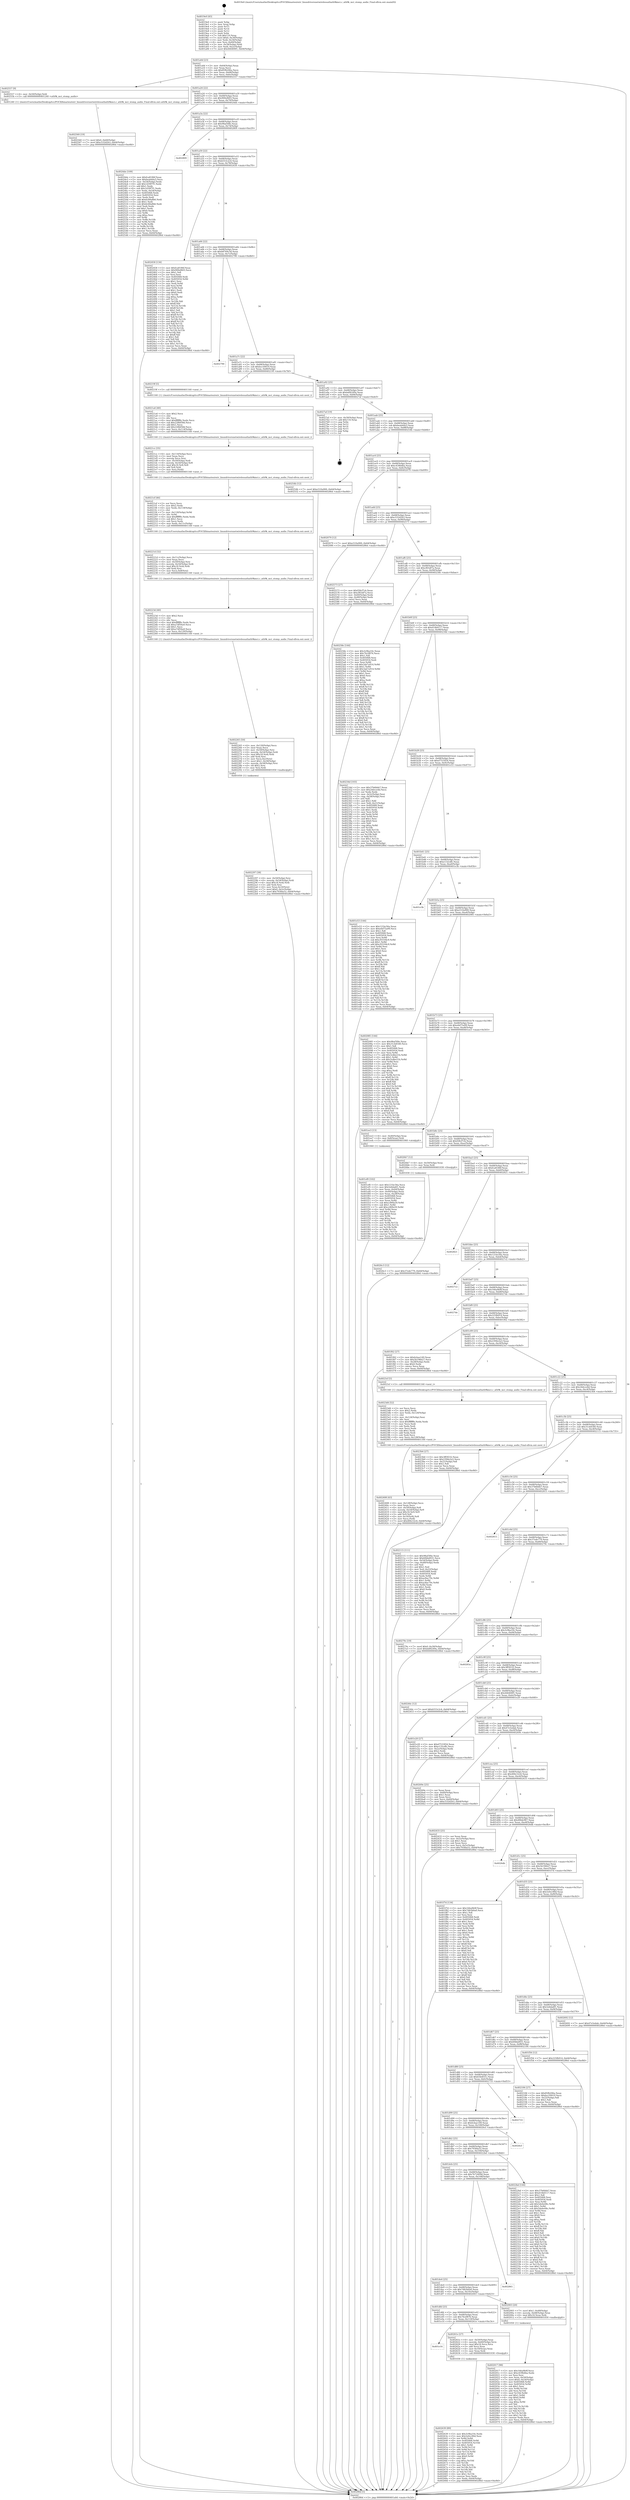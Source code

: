 digraph "0x4019e0" {
  label = "0x4019e0 (/mnt/c/Users/mathe/Desktop/tcc/POCII/binaries/extr_linuxdriversnetwirelessathath9kmci.c_ath9k_mci_stomp_audio_Final-ollvm.out::main(0))"
  labelloc = "t"
  node[shape=record]

  Entry [label="",width=0.3,height=0.3,shape=circle,fillcolor=black,style=filled]
  "0x401a0d" [label="{
     0x401a0d [23]\l
     | [instrs]\l
     &nbsp;&nbsp;0x401a0d \<+3\>: mov -0x64(%rbp),%eax\l
     &nbsp;&nbsp;0x401a10 \<+2\>: mov %eax,%ecx\l
     &nbsp;&nbsp;0x401a12 \<+6\>: sub $0x85fb206a,%ecx\l
     &nbsp;&nbsp;0x401a18 \<+3\>: mov %eax,-0x68(%rbp)\l
     &nbsp;&nbsp;0x401a1b \<+3\>: mov %ecx,-0x6c(%rbp)\l
     &nbsp;&nbsp;0x401a1e \<+6\>: je 0000000000402557 \<main+0xb77\>\l
  }"]
  "0x402557" [label="{
     0x402557 [9]\l
     | [instrs]\l
     &nbsp;&nbsp;0x402557 \<+4\>: mov -0x50(%rbp),%rdi\l
     &nbsp;&nbsp;0x40255b \<+5\>: call 0000000000401240 \<ath9k_mci_stomp_audio\>\l
     | [calls]\l
     &nbsp;&nbsp;0x401240 \{1\} (/mnt/c/Users/mathe/Desktop/tcc/POCII/binaries/extr_linuxdriversnetwirelessathath9kmci.c_ath9k_mci_stomp_audio_Final-ollvm.out::ath9k_mci_stomp_audio)\l
  }"]
  "0x401a24" [label="{
     0x401a24 [22]\l
     | [instrs]\l
     &nbsp;&nbsp;0x401a24 \<+5\>: jmp 0000000000401a29 \<main+0x49\>\l
     &nbsp;&nbsp;0x401a29 \<+3\>: mov -0x68(%rbp),%eax\l
     &nbsp;&nbsp;0x401a2c \<+5\>: sub $0x900ef603,%eax\l
     &nbsp;&nbsp;0x401a31 \<+3\>: mov %eax,-0x70(%rbp)\l
     &nbsp;&nbsp;0x401a34 \<+6\>: je 00000000004024de \<main+0xafe\>\l
  }"]
  Exit [label="",width=0.3,height=0.3,shape=circle,fillcolor=black,style=filled,peripheries=2]
  "0x4024de" [label="{
     0x4024de [109]\l
     | [instrs]\l
     &nbsp;&nbsp;0x4024de \<+5\>: mov $0xfca8186f,%eax\l
     &nbsp;&nbsp;0x4024e3 \<+5\>: mov $0xbeab44a3,%ecx\l
     &nbsp;&nbsp;0x4024e8 \<+3\>: mov -0x54(%rbp),%edx\l
     &nbsp;&nbsp;0x4024eb \<+6\>: add $0x1d39f7f1,%edx\l
     &nbsp;&nbsp;0x4024f1 \<+3\>: add $0x1,%edx\l
     &nbsp;&nbsp;0x4024f4 \<+6\>: sub $0x1d39f7f1,%edx\l
     &nbsp;&nbsp;0x4024fa \<+3\>: mov %edx,-0x54(%rbp)\l
     &nbsp;&nbsp;0x4024fd \<+7\>: mov 0x405068,%edx\l
     &nbsp;&nbsp;0x402504 \<+7\>: mov 0x405054,%esi\l
     &nbsp;&nbsp;0x40250b \<+2\>: mov %edx,%edi\l
     &nbsp;&nbsp;0x40250d \<+6\>: add $0x6c68a8b6,%edi\l
     &nbsp;&nbsp;0x402513 \<+3\>: sub $0x1,%edi\l
     &nbsp;&nbsp;0x402516 \<+6\>: sub $0x6c68a8b6,%edi\l
     &nbsp;&nbsp;0x40251c \<+3\>: imul %edi,%edx\l
     &nbsp;&nbsp;0x40251f \<+3\>: and $0x1,%edx\l
     &nbsp;&nbsp;0x402522 \<+3\>: cmp $0x0,%edx\l
     &nbsp;&nbsp;0x402525 \<+4\>: sete %r8b\l
     &nbsp;&nbsp;0x402529 \<+3\>: cmp $0xa,%esi\l
     &nbsp;&nbsp;0x40252c \<+4\>: setl %r9b\l
     &nbsp;&nbsp;0x402530 \<+3\>: mov %r8b,%r10b\l
     &nbsp;&nbsp;0x402533 \<+3\>: and %r9b,%r10b\l
     &nbsp;&nbsp;0x402536 \<+3\>: xor %r9b,%r8b\l
     &nbsp;&nbsp;0x402539 \<+3\>: or %r8b,%r10b\l
     &nbsp;&nbsp;0x40253c \<+4\>: test $0x1,%r10b\l
     &nbsp;&nbsp;0x402540 \<+3\>: cmovne %ecx,%eax\l
     &nbsp;&nbsp;0x402543 \<+3\>: mov %eax,-0x64(%rbp)\l
     &nbsp;&nbsp;0x402546 \<+5\>: jmp 000000000040286d \<main+0xe8d\>\l
  }"]
  "0x401a3a" [label="{
     0x401a3a [22]\l
     | [instrs]\l
     &nbsp;&nbsp;0x401a3a \<+5\>: jmp 0000000000401a3f \<main+0x5f\>\l
     &nbsp;&nbsp;0x401a3f \<+3\>: mov -0x68(%rbp),%eax\l
     &nbsp;&nbsp;0x401a42 \<+5\>: sub $0x98af3f4e,%eax\l
     &nbsp;&nbsp;0x401a47 \<+3\>: mov %eax,-0x74(%rbp)\l
     &nbsp;&nbsp;0x401a4a \<+6\>: je 0000000000402809 \<main+0xe29\>\l
  }"]
  "0x4026c3" [label="{
     0x4026c3 [12]\l
     | [instrs]\l
     &nbsp;&nbsp;0x4026c3 \<+7\>: movl $0x37ede779,-0x64(%rbp)\l
     &nbsp;&nbsp;0x4026ca \<+5\>: jmp 000000000040286d \<main+0xe8d\>\l
  }"]
  "0x402809" [label="{
     0x402809\l
  }", style=dashed]
  "0x401a50" [label="{
     0x401a50 [22]\l
     | [instrs]\l
     &nbsp;&nbsp;0x401a50 \<+5\>: jmp 0000000000401a55 \<main+0x75\>\l
     &nbsp;&nbsp;0x401a55 \<+3\>: mov -0x68(%rbp),%eax\l
     &nbsp;&nbsp;0x401a58 \<+5\>: sub $0xb553c2c4,%eax\l
     &nbsp;&nbsp;0x401a5d \<+3\>: mov %eax,-0x78(%rbp)\l
     &nbsp;&nbsp;0x401a60 \<+6\>: je 0000000000402458 \<main+0xa78\>\l
  }"]
  "0x402639" [label="{
     0x402639 [89]\l
     | [instrs]\l
     &nbsp;&nbsp;0x402639 \<+5\>: mov $0x3c9ba10c,%edx\l
     &nbsp;&nbsp;0x40263e \<+5\>: mov $0x5e0cc90d,%esi\l
     &nbsp;&nbsp;0x402643 \<+3\>: xor %r8d,%r8d\l
     &nbsp;&nbsp;0x402646 \<+8\>: mov 0x405068,%r9d\l
     &nbsp;&nbsp;0x40264e \<+8\>: mov 0x405054,%r10d\l
     &nbsp;&nbsp;0x402656 \<+4\>: sub $0x1,%r8d\l
     &nbsp;&nbsp;0x40265a \<+3\>: mov %r9d,%r11d\l
     &nbsp;&nbsp;0x40265d \<+3\>: add %r8d,%r11d\l
     &nbsp;&nbsp;0x402660 \<+4\>: imul %r11d,%r9d\l
     &nbsp;&nbsp;0x402664 \<+4\>: and $0x1,%r9d\l
     &nbsp;&nbsp;0x402668 \<+4\>: cmp $0x0,%r9d\l
     &nbsp;&nbsp;0x40266c \<+3\>: sete %bl\l
     &nbsp;&nbsp;0x40266f \<+4\>: cmp $0xa,%r10d\l
     &nbsp;&nbsp;0x402673 \<+4\>: setl %r14b\l
     &nbsp;&nbsp;0x402677 \<+3\>: mov %bl,%r15b\l
     &nbsp;&nbsp;0x40267a \<+3\>: and %r14b,%r15b\l
     &nbsp;&nbsp;0x40267d \<+3\>: xor %r14b,%bl\l
     &nbsp;&nbsp;0x402680 \<+3\>: or %bl,%r15b\l
     &nbsp;&nbsp;0x402683 \<+4\>: test $0x1,%r15b\l
     &nbsp;&nbsp;0x402687 \<+3\>: cmovne %esi,%edx\l
     &nbsp;&nbsp;0x40268a \<+3\>: mov %edx,-0x64(%rbp)\l
     &nbsp;&nbsp;0x40268d \<+5\>: jmp 000000000040286d \<main+0xe8d\>\l
  }"]
  "0x402458" [label="{
     0x402458 [134]\l
     | [instrs]\l
     &nbsp;&nbsp;0x402458 \<+5\>: mov $0xfca8186f,%eax\l
     &nbsp;&nbsp;0x40245d \<+5\>: mov $0x900ef603,%ecx\l
     &nbsp;&nbsp;0x402462 \<+2\>: mov $0x1,%dl\l
     &nbsp;&nbsp;0x402464 \<+2\>: xor %esi,%esi\l
     &nbsp;&nbsp;0x402466 \<+7\>: mov 0x405068,%edi\l
     &nbsp;&nbsp;0x40246d \<+8\>: mov 0x405054,%r8d\l
     &nbsp;&nbsp;0x402475 \<+3\>: sub $0x1,%esi\l
     &nbsp;&nbsp;0x402478 \<+3\>: mov %edi,%r9d\l
     &nbsp;&nbsp;0x40247b \<+3\>: add %esi,%r9d\l
     &nbsp;&nbsp;0x40247e \<+4\>: imul %r9d,%edi\l
     &nbsp;&nbsp;0x402482 \<+3\>: and $0x1,%edi\l
     &nbsp;&nbsp;0x402485 \<+3\>: cmp $0x0,%edi\l
     &nbsp;&nbsp;0x402488 \<+4\>: sete %r10b\l
     &nbsp;&nbsp;0x40248c \<+4\>: cmp $0xa,%r8d\l
     &nbsp;&nbsp;0x402490 \<+4\>: setl %r11b\l
     &nbsp;&nbsp;0x402494 \<+3\>: mov %r10b,%bl\l
     &nbsp;&nbsp;0x402497 \<+3\>: xor $0xff,%bl\l
     &nbsp;&nbsp;0x40249a \<+3\>: mov %r11b,%r14b\l
     &nbsp;&nbsp;0x40249d \<+4\>: xor $0xff,%r14b\l
     &nbsp;&nbsp;0x4024a1 \<+3\>: xor $0x1,%dl\l
     &nbsp;&nbsp;0x4024a4 \<+3\>: mov %bl,%r15b\l
     &nbsp;&nbsp;0x4024a7 \<+4\>: and $0xff,%r15b\l
     &nbsp;&nbsp;0x4024ab \<+3\>: and %dl,%r10b\l
     &nbsp;&nbsp;0x4024ae \<+3\>: mov %r14b,%r12b\l
     &nbsp;&nbsp;0x4024b1 \<+4\>: and $0xff,%r12b\l
     &nbsp;&nbsp;0x4024b5 \<+3\>: and %dl,%r11b\l
     &nbsp;&nbsp;0x4024b8 \<+3\>: or %r10b,%r15b\l
     &nbsp;&nbsp;0x4024bb \<+3\>: or %r11b,%r12b\l
     &nbsp;&nbsp;0x4024be \<+3\>: xor %r12b,%r15b\l
     &nbsp;&nbsp;0x4024c1 \<+3\>: or %r14b,%bl\l
     &nbsp;&nbsp;0x4024c4 \<+3\>: xor $0xff,%bl\l
     &nbsp;&nbsp;0x4024c7 \<+3\>: or $0x1,%dl\l
     &nbsp;&nbsp;0x4024ca \<+2\>: and %dl,%bl\l
     &nbsp;&nbsp;0x4024cc \<+3\>: or %bl,%r15b\l
     &nbsp;&nbsp;0x4024cf \<+4\>: test $0x1,%r15b\l
     &nbsp;&nbsp;0x4024d3 \<+3\>: cmovne %ecx,%eax\l
     &nbsp;&nbsp;0x4024d6 \<+3\>: mov %eax,-0x64(%rbp)\l
     &nbsp;&nbsp;0x4024d9 \<+5\>: jmp 000000000040286d \<main+0xe8d\>\l
  }"]
  "0x401a66" [label="{
     0x401a66 [22]\l
     | [instrs]\l
     &nbsp;&nbsp;0x401a66 \<+5\>: jmp 0000000000401a6b \<main+0x8b\>\l
     &nbsp;&nbsp;0x401a6b \<+3\>: mov -0x68(%rbp),%eax\l
     &nbsp;&nbsp;0x401a6e \<+5\>: sub $0xb8769c3d,%eax\l
     &nbsp;&nbsp;0x401a73 \<+3\>: mov %eax,-0x7c(%rbp)\l
     &nbsp;&nbsp;0x401a76 \<+6\>: je 0000000000402790 \<main+0xdb0\>\l
  }"]
  "0x401e16" [label="{
     0x401e16\l
  }", style=dashed]
  "0x402790" [label="{
     0x402790\l
  }", style=dashed]
  "0x401a7c" [label="{
     0x401a7c [22]\l
     | [instrs]\l
     &nbsp;&nbsp;0x401a7c \<+5\>: jmp 0000000000401a81 \<main+0xa1\>\l
     &nbsp;&nbsp;0x401a81 \<+3\>: mov -0x68(%rbp),%eax\l
     &nbsp;&nbsp;0x401a84 \<+5\>: sub $0xbcc50019,%eax\l
     &nbsp;&nbsp;0x401a89 \<+3\>: mov %eax,-0x80(%rbp)\l
     &nbsp;&nbsp;0x401a8c \<+6\>: je 000000000040219f \<main+0x7bf\>\l
  }"]
  "0x40261e" [label="{
     0x40261e [27]\l
     | [instrs]\l
     &nbsp;&nbsp;0x40261e \<+4\>: mov -0x50(%rbp),%rax\l
     &nbsp;&nbsp;0x402622 \<+4\>: movslq -0x60(%rbp),%rcx\l
     &nbsp;&nbsp;0x402626 \<+4\>: imul $0x18,%rcx,%rcx\l
     &nbsp;&nbsp;0x40262a \<+3\>: add %rcx,%rax\l
     &nbsp;&nbsp;0x40262d \<+4\>: mov 0x10(%rax),%rax\l
     &nbsp;&nbsp;0x402631 \<+3\>: mov %rax,%rdi\l
     &nbsp;&nbsp;0x402634 \<+5\>: call 0000000000401030 \<free@plt\>\l
     | [calls]\l
     &nbsp;&nbsp;0x401030 \{1\} (unknown)\l
  }"]
  "0x40219f" [label="{
     0x40219f [5]\l
     | [instrs]\l
     &nbsp;&nbsp;0x40219f \<+5\>: call 0000000000401160 \<next_i\>\l
     | [calls]\l
     &nbsp;&nbsp;0x401160 \{1\} (/mnt/c/Users/mathe/Desktop/tcc/POCII/binaries/extr_linuxdriversnetwirelessathath9kmci.c_ath9k_mci_stomp_audio_Final-ollvm.out::next_i)\l
  }"]
  "0x401a92" [label="{
     0x401a92 [25]\l
     | [instrs]\l
     &nbsp;&nbsp;0x401a92 \<+5\>: jmp 0000000000401a97 \<main+0xb7\>\l
     &nbsp;&nbsp;0x401a97 \<+3\>: mov -0x68(%rbp),%eax\l
     &nbsp;&nbsp;0x401a9a \<+5\>: sub $0xbdf4249a,%eax\l
     &nbsp;&nbsp;0x401a9f \<+6\>: mov %eax,-0x84(%rbp)\l
     &nbsp;&nbsp;0x401aa5 \<+6\>: je 00000000004027af \<main+0xdcf\>\l
  }"]
  "0x402560" [label="{
     0x402560 [19]\l
     | [instrs]\l
     &nbsp;&nbsp;0x402560 \<+7\>: movl $0x0,-0x60(%rbp)\l
     &nbsp;&nbsp;0x402567 \<+7\>: movl $0xc532d2b3,-0x64(%rbp)\l
     &nbsp;&nbsp;0x40256e \<+5\>: jmp 000000000040286d \<main+0xe8d\>\l
  }"]
  "0x4027af" [label="{
     0x4027af [19]\l
     | [instrs]\l
     &nbsp;&nbsp;0x4027af \<+3\>: mov -0x30(%rbp),%eax\l
     &nbsp;&nbsp;0x4027b2 \<+7\>: add $0x110,%rsp\l
     &nbsp;&nbsp;0x4027b9 \<+1\>: pop %rbx\l
     &nbsp;&nbsp;0x4027ba \<+2\>: pop %r12\l
     &nbsp;&nbsp;0x4027bc \<+2\>: pop %r14\l
     &nbsp;&nbsp;0x4027be \<+2\>: pop %r15\l
     &nbsp;&nbsp;0x4027c0 \<+1\>: pop %rbp\l
     &nbsp;&nbsp;0x4027c1 \<+1\>: ret\l
  }"]
  "0x401aab" [label="{
     0x401aab [25]\l
     | [instrs]\l
     &nbsp;&nbsp;0x401aab \<+5\>: jmp 0000000000401ab0 \<main+0xd0\>\l
     &nbsp;&nbsp;0x401ab0 \<+3\>: mov -0x68(%rbp),%eax\l
     &nbsp;&nbsp;0x401ab3 \<+5\>: sub $0xbeab44a3,%eax\l
     &nbsp;&nbsp;0x401ab8 \<+6\>: mov %eax,-0x88(%rbp)\l
     &nbsp;&nbsp;0x401abe \<+6\>: je 000000000040254b \<main+0xb6b\>\l
  }"]
  "0x402408" [label="{
     0x402408 [43]\l
     | [instrs]\l
     &nbsp;&nbsp;0x402408 \<+6\>: mov -0x128(%rbp),%ecx\l
     &nbsp;&nbsp;0x40240e \<+3\>: imul %eax,%ecx\l
     &nbsp;&nbsp;0x402411 \<+4\>: mov -0x50(%rbp),%r8\l
     &nbsp;&nbsp;0x402415 \<+4\>: movslq -0x54(%rbp),%r9\l
     &nbsp;&nbsp;0x402419 \<+4\>: imul $0x18,%r9,%r9\l
     &nbsp;&nbsp;0x40241d \<+3\>: add %r9,%r8\l
     &nbsp;&nbsp;0x402420 \<+4\>: mov 0x10(%r8),%r8\l
     &nbsp;&nbsp;0x402424 \<+3\>: mov %ecx,(%r8)\l
     &nbsp;&nbsp;0x402427 \<+7\>: movl $0x484c52c6,-0x64(%rbp)\l
     &nbsp;&nbsp;0x40242e \<+5\>: jmp 000000000040286d \<main+0xe8d\>\l
  }"]
  "0x40254b" [label="{
     0x40254b [12]\l
     | [instrs]\l
     &nbsp;&nbsp;0x40254b \<+7\>: movl $0xe510a900,-0x64(%rbp)\l
     &nbsp;&nbsp;0x402552 \<+5\>: jmp 000000000040286d \<main+0xe8d\>\l
  }"]
  "0x401ac4" [label="{
     0x401ac4 [25]\l
     | [instrs]\l
     &nbsp;&nbsp;0x401ac4 \<+5\>: jmp 0000000000401ac9 \<main+0xe9\>\l
     &nbsp;&nbsp;0x401ac9 \<+3\>: mov -0x68(%rbp),%eax\l
     &nbsp;&nbsp;0x401acc \<+5\>: sub $0xc439b4ba,%eax\l
     &nbsp;&nbsp;0x401ad1 \<+6\>: mov %eax,-0x8c(%rbp)\l
     &nbsp;&nbsp;0x401ad7 \<+6\>: je 0000000000402079 \<main+0x699\>\l
  }"]
  "0x4023d4" [label="{
     0x4023d4 [52]\l
     | [instrs]\l
     &nbsp;&nbsp;0x4023d4 \<+2\>: xor %ecx,%ecx\l
     &nbsp;&nbsp;0x4023d6 \<+5\>: mov $0x2,%edx\l
     &nbsp;&nbsp;0x4023db \<+6\>: mov %edx,-0x124(%rbp)\l
     &nbsp;&nbsp;0x4023e1 \<+1\>: cltd\l
     &nbsp;&nbsp;0x4023e2 \<+6\>: mov -0x124(%rbp),%esi\l
     &nbsp;&nbsp;0x4023e8 \<+2\>: idiv %esi\l
     &nbsp;&nbsp;0x4023ea \<+6\>: imul $0xfffffffe,%edx,%edx\l
     &nbsp;&nbsp;0x4023f0 \<+2\>: mov %ecx,%edi\l
     &nbsp;&nbsp;0x4023f2 \<+2\>: sub %edx,%edi\l
     &nbsp;&nbsp;0x4023f4 \<+2\>: mov %ecx,%edx\l
     &nbsp;&nbsp;0x4023f6 \<+3\>: sub $0x1,%edx\l
     &nbsp;&nbsp;0x4023f9 \<+2\>: add %edx,%edi\l
     &nbsp;&nbsp;0x4023fb \<+2\>: sub %edi,%ecx\l
     &nbsp;&nbsp;0x4023fd \<+6\>: mov %ecx,-0x128(%rbp)\l
     &nbsp;&nbsp;0x402403 \<+5\>: call 0000000000401160 \<next_i\>\l
     | [calls]\l
     &nbsp;&nbsp;0x401160 \{1\} (/mnt/c/Users/mathe/Desktop/tcc/POCII/binaries/extr_linuxdriversnetwirelessathath9kmci.c_ath9k_mci_stomp_audio_Final-ollvm.out::next_i)\l
  }"]
  "0x402079" [label="{
     0x402079 [12]\l
     | [instrs]\l
     &nbsp;&nbsp;0x402079 \<+7\>: movl $0xe510a900,-0x64(%rbp)\l
     &nbsp;&nbsp;0x402080 \<+5\>: jmp 000000000040286d \<main+0xe8d\>\l
  }"]
  "0x401add" [label="{
     0x401add [25]\l
     | [instrs]\l
     &nbsp;&nbsp;0x401add \<+5\>: jmp 0000000000401ae2 \<main+0x102\>\l
     &nbsp;&nbsp;0x401ae2 \<+3\>: mov -0x68(%rbp),%eax\l
     &nbsp;&nbsp;0x401ae5 \<+5\>: sub $0xc532d2b3,%eax\l
     &nbsp;&nbsp;0x401aea \<+6\>: mov %eax,-0x90(%rbp)\l
     &nbsp;&nbsp;0x401af0 \<+6\>: je 0000000000402573 \<main+0xb93\>\l
  }"]
  "0x402297" [label="{
     0x402297 [38]\l
     | [instrs]\l
     &nbsp;&nbsp;0x402297 \<+4\>: mov -0x50(%rbp),%rsi\l
     &nbsp;&nbsp;0x40229b \<+4\>: movslq -0x54(%rbp),%rdi\l
     &nbsp;&nbsp;0x40229f \<+4\>: imul $0x18,%rdi,%rdi\l
     &nbsp;&nbsp;0x4022a3 \<+3\>: add %rdi,%rsi\l
     &nbsp;&nbsp;0x4022a6 \<+4\>: mov %rax,0x10(%rsi)\l
     &nbsp;&nbsp;0x4022aa \<+7\>: movl $0x0,-0x5c(%rbp)\l
     &nbsp;&nbsp;0x4022b1 \<+7\>: movl $0x793fda52,-0x64(%rbp)\l
     &nbsp;&nbsp;0x4022b8 \<+5\>: jmp 000000000040286d \<main+0xe8d\>\l
  }"]
  "0x402573" [label="{
     0x402573 [27]\l
     | [instrs]\l
     &nbsp;&nbsp;0x402573 \<+5\>: mov $0xf28cf7cb,%eax\l
     &nbsp;&nbsp;0x402578 \<+5\>: mov $0xcf65df7a,%ecx\l
     &nbsp;&nbsp;0x40257d \<+3\>: mov -0x60(%rbp),%edx\l
     &nbsp;&nbsp;0x402580 \<+3\>: cmp -0x48(%rbp),%edx\l
     &nbsp;&nbsp;0x402583 \<+3\>: cmovl %ecx,%eax\l
     &nbsp;&nbsp;0x402586 \<+3\>: mov %eax,-0x64(%rbp)\l
     &nbsp;&nbsp;0x402589 \<+5\>: jmp 000000000040286d \<main+0xe8d\>\l
  }"]
  "0x401af6" [label="{
     0x401af6 [25]\l
     | [instrs]\l
     &nbsp;&nbsp;0x401af6 \<+5\>: jmp 0000000000401afb \<main+0x11b\>\l
     &nbsp;&nbsp;0x401afb \<+3\>: mov -0x68(%rbp),%eax\l
     &nbsp;&nbsp;0x401afe \<+5\>: sub $0xcf65df7a,%eax\l
     &nbsp;&nbsp;0x401b03 \<+6\>: mov %eax,-0x94(%rbp)\l
     &nbsp;&nbsp;0x401b09 \<+6\>: je 000000000040258e \<main+0xbae\>\l
  }"]
  "0x402265" [label="{
     0x402265 [50]\l
     | [instrs]\l
     &nbsp;&nbsp;0x402265 \<+6\>: mov -0x120(%rbp),%ecx\l
     &nbsp;&nbsp;0x40226b \<+3\>: imul %eax,%ecx\l
     &nbsp;&nbsp;0x40226e \<+4\>: mov -0x50(%rbp),%rsi\l
     &nbsp;&nbsp;0x402272 \<+4\>: movslq -0x54(%rbp),%rdi\l
     &nbsp;&nbsp;0x402276 \<+4\>: imul $0x18,%rdi,%rdi\l
     &nbsp;&nbsp;0x40227a \<+3\>: add %rdi,%rsi\l
     &nbsp;&nbsp;0x40227d \<+3\>: mov %ecx,0xc(%rsi)\l
     &nbsp;&nbsp;0x402280 \<+7\>: movl $0x1,-0x58(%rbp)\l
     &nbsp;&nbsp;0x402287 \<+4\>: movslq -0x58(%rbp),%rsi\l
     &nbsp;&nbsp;0x40228b \<+4\>: shl $0x2,%rsi\l
     &nbsp;&nbsp;0x40228f \<+3\>: mov %rsi,%rdi\l
     &nbsp;&nbsp;0x402292 \<+5\>: call 0000000000401050 \<malloc@plt\>\l
     | [calls]\l
     &nbsp;&nbsp;0x401050 \{1\} (unknown)\l
  }"]
  "0x40258e" [label="{
     0x40258e [144]\l
     | [instrs]\l
     &nbsp;&nbsp;0x40258e \<+5\>: mov $0x3c9ba10c,%eax\l
     &nbsp;&nbsp;0x402593 \<+5\>: mov $0x7fe2f876,%ecx\l
     &nbsp;&nbsp;0x402598 \<+2\>: mov $0x1,%dl\l
     &nbsp;&nbsp;0x40259a \<+7\>: mov 0x405068,%esi\l
     &nbsp;&nbsp;0x4025a1 \<+7\>: mov 0x405054,%edi\l
     &nbsp;&nbsp;0x4025a8 \<+3\>: mov %esi,%r8d\l
     &nbsp;&nbsp;0x4025ab \<+7\>: sub $0x3ab7a914,%r8d\l
     &nbsp;&nbsp;0x4025b2 \<+4\>: sub $0x1,%r8d\l
     &nbsp;&nbsp;0x4025b6 \<+7\>: add $0x3ab7a914,%r8d\l
     &nbsp;&nbsp;0x4025bd \<+4\>: imul %r8d,%esi\l
     &nbsp;&nbsp;0x4025c1 \<+3\>: and $0x1,%esi\l
     &nbsp;&nbsp;0x4025c4 \<+3\>: cmp $0x0,%esi\l
     &nbsp;&nbsp;0x4025c7 \<+4\>: sete %r9b\l
     &nbsp;&nbsp;0x4025cb \<+3\>: cmp $0xa,%edi\l
     &nbsp;&nbsp;0x4025ce \<+4\>: setl %r10b\l
     &nbsp;&nbsp;0x4025d2 \<+3\>: mov %r9b,%r11b\l
     &nbsp;&nbsp;0x4025d5 \<+4\>: xor $0xff,%r11b\l
     &nbsp;&nbsp;0x4025d9 \<+3\>: mov %r10b,%bl\l
     &nbsp;&nbsp;0x4025dc \<+3\>: xor $0xff,%bl\l
     &nbsp;&nbsp;0x4025df \<+3\>: xor $0x0,%dl\l
     &nbsp;&nbsp;0x4025e2 \<+3\>: mov %r11b,%r14b\l
     &nbsp;&nbsp;0x4025e5 \<+4\>: and $0x0,%r14b\l
     &nbsp;&nbsp;0x4025e9 \<+3\>: and %dl,%r9b\l
     &nbsp;&nbsp;0x4025ec \<+3\>: mov %bl,%r15b\l
     &nbsp;&nbsp;0x4025ef \<+4\>: and $0x0,%r15b\l
     &nbsp;&nbsp;0x4025f3 \<+3\>: and %dl,%r10b\l
     &nbsp;&nbsp;0x4025f6 \<+3\>: or %r9b,%r14b\l
     &nbsp;&nbsp;0x4025f9 \<+3\>: or %r10b,%r15b\l
     &nbsp;&nbsp;0x4025fc \<+3\>: xor %r15b,%r14b\l
     &nbsp;&nbsp;0x4025ff \<+3\>: or %bl,%r11b\l
     &nbsp;&nbsp;0x402602 \<+4\>: xor $0xff,%r11b\l
     &nbsp;&nbsp;0x402606 \<+3\>: or $0x0,%dl\l
     &nbsp;&nbsp;0x402609 \<+3\>: and %dl,%r11b\l
     &nbsp;&nbsp;0x40260c \<+3\>: or %r11b,%r14b\l
     &nbsp;&nbsp;0x40260f \<+4\>: test $0x1,%r14b\l
     &nbsp;&nbsp;0x402613 \<+3\>: cmovne %ecx,%eax\l
     &nbsp;&nbsp;0x402616 \<+3\>: mov %eax,-0x64(%rbp)\l
     &nbsp;&nbsp;0x402619 \<+5\>: jmp 000000000040286d \<main+0xe8d\>\l
  }"]
  "0x401b0f" [label="{
     0x401b0f [25]\l
     | [instrs]\l
     &nbsp;&nbsp;0x401b0f \<+5\>: jmp 0000000000401b14 \<main+0x134\>\l
     &nbsp;&nbsp;0x401b14 \<+3\>: mov -0x68(%rbp),%eax\l
     &nbsp;&nbsp;0x401b17 \<+5\>: sub $0xd14b0117,%eax\l
     &nbsp;&nbsp;0x401b1c \<+6\>: mov %eax,-0x98(%rbp)\l
     &nbsp;&nbsp;0x401b22 \<+6\>: je 000000000040234d \<main+0x96d\>\l
  }"]
  "0x40223d" [label="{
     0x40223d [40]\l
     | [instrs]\l
     &nbsp;&nbsp;0x40223d \<+5\>: mov $0x2,%ecx\l
     &nbsp;&nbsp;0x402242 \<+1\>: cltd\l
     &nbsp;&nbsp;0x402243 \<+2\>: idiv %ecx\l
     &nbsp;&nbsp;0x402245 \<+6\>: imul $0xfffffffe,%edx,%ecx\l
     &nbsp;&nbsp;0x40224b \<+6\>: sub $0xa7df56a9,%ecx\l
     &nbsp;&nbsp;0x402251 \<+3\>: add $0x1,%ecx\l
     &nbsp;&nbsp;0x402254 \<+6\>: add $0xa7df56a9,%ecx\l
     &nbsp;&nbsp;0x40225a \<+6\>: mov %ecx,-0x120(%rbp)\l
     &nbsp;&nbsp;0x402260 \<+5\>: call 0000000000401160 \<next_i\>\l
     | [calls]\l
     &nbsp;&nbsp;0x401160 \{1\} (/mnt/c/Users/mathe/Desktop/tcc/POCII/binaries/extr_linuxdriversnetwirelessathath9kmci.c_ath9k_mci_stomp_audio_Final-ollvm.out::next_i)\l
  }"]
  "0x40234d" [label="{
     0x40234d [103]\l
     | [instrs]\l
     &nbsp;&nbsp;0x40234d \<+5\>: mov $0x37b6bbb7,%eax\l
     &nbsp;&nbsp;0x402352 \<+5\>: mov $0x24dcce4d,%ecx\l
     &nbsp;&nbsp;0x402357 \<+2\>: xor %edx,%edx\l
     &nbsp;&nbsp;0x402359 \<+3\>: mov -0x5c(%rbp),%esi\l
     &nbsp;&nbsp;0x40235c \<+3\>: cmp -0x58(%rbp),%esi\l
     &nbsp;&nbsp;0x40235f \<+4\>: setl %dil\l
     &nbsp;&nbsp;0x402363 \<+4\>: and $0x1,%dil\l
     &nbsp;&nbsp;0x402367 \<+4\>: mov %dil,-0x21(%rbp)\l
     &nbsp;&nbsp;0x40236b \<+7\>: mov 0x405068,%esi\l
     &nbsp;&nbsp;0x402372 \<+8\>: mov 0x405054,%r8d\l
     &nbsp;&nbsp;0x40237a \<+3\>: sub $0x1,%edx\l
     &nbsp;&nbsp;0x40237d \<+3\>: mov %esi,%r9d\l
     &nbsp;&nbsp;0x402380 \<+3\>: add %edx,%r9d\l
     &nbsp;&nbsp;0x402383 \<+4\>: imul %r9d,%esi\l
     &nbsp;&nbsp;0x402387 \<+3\>: and $0x1,%esi\l
     &nbsp;&nbsp;0x40238a \<+3\>: cmp $0x0,%esi\l
     &nbsp;&nbsp;0x40238d \<+4\>: sete %dil\l
     &nbsp;&nbsp;0x402391 \<+4\>: cmp $0xa,%r8d\l
     &nbsp;&nbsp;0x402395 \<+4\>: setl %r10b\l
     &nbsp;&nbsp;0x402399 \<+3\>: mov %dil,%r11b\l
     &nbsp;&nbsp;0x40239c \<+3\>: and %r10b,%r11b\l
     &nbsp;&nbsp;0x40239f \<+3\>: xor %r10b,%dil\l
     &nbsp;&nbsp;0x4023a2 \<+3\>: or %dil,%r11b\l
     &nbsp;&nbsp;0x4023a5 \<+4\>: test $0x1,%r11b\l
     &nbsp;&nbsp;0x4023a9 \<+3\>: cmovne %ecx,%eax\l
     &nbsp;&nbsp;0x4023ac \<+3\>: mov %eax,-0x64(%rbp)\l
     &nbsp;&nbsp;0x4023af \<+5\>: jmp 000000000040286d \<main+0xe8d\>\l
  }"]
  "0x401b28" [label="{
     0x401b28 [25]\l
     | [instrs]\l
     &nbsp;&nbsp;0x401b28 \<+5\>: jmp 0000000000401b2d \<main+0x14d\>\l
     &nbsp;&nbsp;0x401b2d \<+3\>: mov -0x68(%rbp),%eax\l
     &nbsp;&nbsp;0x401b30 \<+5\>: sub $0xd7533f24,%eax\l
     &nbsp;&nbsp;0x401b35 \<+6\>: mov %eax,-0x9c(%rbp)\l
     &nbsp;&nbsp;0x401b3b \<+6\>: je 0000000000401e53 \<main+0x473\>\l
  }"]
  "0x40221d" [label="{
     0x40221d [32]\l
     | [instrs]\l
     &nbsp;&nbsp;0x40221d \<+6\>: mov -0x11c(%rbp),%ecx\l
     &nbsp;&nbsp;0x402223 \<+3\>: imul %eax,%ecx\l
     &nbsp;&nbsp;0x402226 \<+4\>: mov -0x50(%rbp),%rsi\l
     &nbsp;&nbsp;0x40222a \<+4\>: movslq -0x54(%rbp),%rdi\l
     &nbsp;&nbsp;0x40222e \<+4\>: imul $0x18,%rdi,%rdi\l
     &nbsp;&nbsp;0x402232 \<+3\>: add %rdi,%rsi\l
     &nbsp;&nbsp;0x402235 \<+3\>: mov %ecx,0x8(%rsi)\l
     &nbsp;&nbsp;0x402238 \<+5\>: call 0000000000401160 \<next_i\>\l
     | [calls]\l
     &nbsp;&nbsp;0x401160 \{1\} (/mnt/c/Users/mathe/Desktop/tcc/POCII/binaries/extr_linuxdriversnetwirelessathath9kmci.c_ath9k_mci_stomp_audio_Final-ollvm.out::next_i)\l
  }"]
  "0x401e53" [label="{
     0x401e53 [144]\l
     | [instrs]\l
     &nbsp;&nbsp;0x401e53 \<+5\>: mov $0x121bc56a,%eax\l
     &nbsp;&nbsp;0x401e58 \<+5\>: mov $0xe6d75a99,%ecx\l
     &nbsp;&nbsp;0x401e5d \<+2\>: mov $0x1,%dl\l
     &nbsp;&nbsp;0x401e5f \<+7\>: mov 0x405068,%esi\l
     &nbsp;&nbsp;0x401e66 \<+7\>: mov 0x405054,%edi\l
     &nbsp;&nbsp;0x401e6d \<+3\>: mov %esi,%r8d\l
     &nbsp;&nbsp;0x401e70 \<+7\>: sub $0xc93104c9,%r8d\l
     &nbsp;&nbsp;0x401e77 \<+4\>: sub $0x1,%r8d\l
     &nbsp;&nbsp;0x401e7b \<+7\>: add $0xc93104c9,%r8d\l
     &nbsp;&nbsp;0x401e82 \<+4\>: imul %r8d,%esi\l
     &nbsp;&nbsp;0x401e86 \<+3\>: and $0x1,%esi\l
     &nbsp;&nbsp;0x401e89 \<+3\>: cmp $0x0,%esi\l
     &nbsp;&nbsp;0x401e8c \<+4\>: sete %r9b\l
     &nbsp;&nbsp;0x401e90 \<+3\>: cmp $0xa,%edi\l
     &nbsp;&nbsp;0x401e93 \<+4\>: setl %r10b\l
     &nbsp;&nbsp;0x401e97 \<+3\>: mov %r9b,%r11b\l
     &nbsp;&nbsp;0x401e9a \<+4\>: xor $0xff,%r11b\l
     &nbsp;&nbsp;0x401e9e \<+3\>: mov %r10b,%bl\l
     &nbsp;&nbsp;0x401ea1 \<+3\>: xor $0xff,%bl\l
     &nbsp;&nbsp;0x401ea4 \<+3\>: xor $0x1,%dl\l
     &nbsp;&nbsp;0x401ea7 \<+3\>: mov %r11b,%r14b\l
     &nbsp;&nbsp;0x401eaa \<+4\>: and $0xff,%r14b\l
     &nbsp;&nbsp;0x401eae \<+3\>: and %dl,%r9b\l
     &nbsp;&nbsp;0x401eb1 \<+3\>: mov %bl,%r15b\l
     &nbsp;&nbsp;0x401eb4 \<+4\>: and $0xff,%r15b\l
     &nbsp;&nbsp;0x401eb8 \<+3\>: and %dl,%r10b\l
     &nbsp;&nbsp;0x401ebb \<+3\>: or %r9b,%r14b\l
     &nbsp;&nbsp;0x401ebe \<+3\>: or %r10b,%r15b\l
     &nbsp;&nbsp;0x401ec1 \<+3\>: xor %r15b,%r14b\l
     &nbsp;&nbsp;0x401ec4 \<+3\>: or %bl,%r11b\l
     &nbsp;&nbsp;0x401ec7 \<+4\>: xor $0xff,%r11b\l
     &nbsp;&nbsp;0x401ecb \<+3\>: or $0x1,%dl\l
     &nbsp;&nbsp;0x401ece \<+3\>: and %dl,%r11b\l
     &nbsp;&nbsp;0x401ed1 \<+3\>: or %r11b,%r14b\l
     &nbsp;&nbsp;0x401ed4 \<+4\>: test $0x1,%r14b\l
     &nbsp;&nbsp;0x401ed8 \<+3\>: cmovne %ecx,%eax\l
     &nbsp;&nbsp;0x401edb \<+3\>: mov %eax,-0x64(%rbp)\l
     &nbsp;&nbsp;0x401ede \<+5\>: jmp 000000000040286d \<main+0xe8d\>\l
  }"]
  "0x401b41" [label="{
     0x401b41 [25]\l
     | [instrs]\l
     &nbsp;&nbsp;0x401b41 \<+5\>: jmp 0000000000401b46 \<main+0x166\>\l
     &nbsp;&nbsp;0x401b46 \<+3\>: mov -0x68(%rbp),%eax\l
     &nbsp;&nbsp;0x401b49 \<+5\>: sub $0xe132cdfc,%eax\l
     &nbsp;&nbsp;0x401b4e \<+6\>: mov %eax,-0xa0(%rbp)\l
     &nbsp;&nbsp;0x401b54 \<+6\>: je 0000000000401e3b \<main+0x45b\>\l
  }"]
  "0x4021ef" [label="{
     0x4021ef [46]\l
     | [instrs]\l
     &nbsp;&nbsp;0x4021ef \<+2\>: xor %ecx,%ecx\l
     &nbsp;&nbsp;0x4021f1 \<+5\>: mov $0x2,%edx\l
     &nbsp;&nbsp;0x4021f6 \<+6\>: mov %edx,-0x118(%rbp)\l
     &nbsp;&nbsp;0x4021fc \<+1\>: cltd\l
     &nbsp;&nbsp;0x4021fd \<+7\>: mov -0x118(%rbp),%r9d\l
     &nbsp;&nbsp;0x402204 \<+3\>: idiv %r9d\l
     &nbsp;&nbsp;0x402207 \<+6\>: imul $0xfffffffe,%edx,%edx\l
     &nbsp;&nbsp;0x40220d \<+3\>: sub $0x1,%ecx\l
     &nbsp;&nbsp;0x402210 \<+2\>: sub %ecx,%edx\l
     &nbsp;&nbsp;0x402212 \<+6\>: mov %edx,-0x11c(%rbp)\l
     &nbsp;&nbsp;0x402218 \<+5\>: call 0000000000401160 \<next_i\>\l
     | [calls]\l
     &nbsp;&nbsp;0x401160 \{1\} (/mnt/c/Users/mathe/Desktop/tcc/POCII/binaries/extr_linuxdriversnetwirelessathath9kmci.c_ath9k_mci_stomp_audio_Final-ollvm.out::next_i)\l
  }"]
  "0x401e3b" [label="{
     0x401e3b\l
  }", style=dashed]
  "0x401b5a" [label="{
     0x401b5a [25]\l
     | [instrs]\l
     &nbsp;&nbsp;0x401b5a \<+5\>: jmp 0000000000401b5f \<main+0x17f\>\l
     &nbsp;&nbsp;0x401b5f \<+3\>: mov -0x68(%rbp),%eax\l
     &nbsp;&nbsp;0x401b62 \<+5\>: sub $0xe510a900,%eax\l
     &nbsp;&nbsp;0x401b67 \<+6\>: mov %eax,-0xa4(%rbp)\l
     &nbsp;&nbsp;0x401b6d \<+6\>: je 0000000000402085 \<main+0x6a5\>\l
  }"]
  "0x4021cc" [label="{
     0x4021cc [35]\l
     | [instrs]\l
     &nbsp;&nbsp;0x4021cc \<+6\>: mov -0x114(%rbp),%ecx\l
     &nbsp;&nbsp;0x4021d2 \<+3\>: imul %eax,%ecx\l
     &nbsp;&nbsp;0x4021d5 \<+3\>: movslq %ecx,%rsi\l
     &nbsp;&nbsp;0x4021d8 \<+4\>: mov -0x50(%rbp),%rdi\l
     &nbsp;&nbsp;0x4021dc \<+4\>: movslq -0x54(%rbp),%r8\l
     &nbsp;&nbsp;0x4021e0 \<+4\>: imul $0x18,%r8,%r8\l
     &nbsp;&nbsp;0x4021e4 \<+3\>: add %r8,%rdi\l
     &nbsp;&nbsp;0x4021e7 \<+3\>: mov %rsi,(%rdi)\l
     &nbsp;&nbsp;0x4021ea \<+5\>: call 0000000000401160 \<next_i\>\l
     | [calls]\l
     &nbsp;&nbsp;0x401160 \{1\} (/mnt/c/Users/mathe/Desktop/tcc/POCII/binaries/extr_linuxdriversnetwirelessathath9kmci.c_ath9k_mci_stomp_audio_Final-ollvm.out::next_i)\l
  }"]
  "0x402085" [label="{
     0x402085 [144]\l
     | [instrs]\l
     &nbsp;&nbsp;0x402085 \<+5\>: mov $0x98af3f4e,%eax\l
     &nbsp;&nbsp;0x40208a \<+5\>: mov $0x31cb4540,%ecx\l
     &nbsp;&nbsp;0x40208f \<+2\>: mov $0x1,%dl\l
     &nbsp;&nbsp;0x402091 \<+7\>: mov 0x405068,%esi\l
     &nbsp;&nbsp;0x402098 \<+7\>: mov 0x405054,%edi\l
     &nbsp;&nbsp;0x40209f \<+3\>: mov %esi,%r8d\l
     &nbsp;&nbsp;0x4020a2 \<+7\>: add $0x3cdbe21b,%r8d\l
     &nbsp;&nbsp;0x4020a9 \<+4\>: sub $0x1,%r8d\l
     &nbsp;&nbsp;0x4020ad \<+7\>: sub $0x3cdbe21b,%r8d\l
     &nbsp;&nbsp;0x4020b4 \<+4\>: imul %r8d,%esi\l
     &nbsp;&nbsp;0x4020b8 \<+3\>: and $0x1,%esi\l
     &nbsp;&nbsp;0x4020bb \<+3\>: cmp $0x0,%esi\l
     &nbsp;&nbsp;0x4020be \<+4\>: sete %r9b\l
     &nbsp;&nbsp;0x4020c2 \<+3\>: cmp $0xa,%edi\l
     &nbsp;&nbsp;0x4020c5 \<+4\>: setl %r10b\l
     &nbsp;&nbsp;0x4020c9 \<+3\>: mov %r9b,%r11b\l
     &nbsp;&nbsp;0x4020cc \<+4\>: xor $0xff,%r11b\l
     &nbsp;&nbsp;0x4020d0 \<+3\>: mov %r10b,%bl\l
     &nbsp;&nbsp;0x4020d3 \<+3\>: xor $0xff,%bl\l
     &nbsp;&nbsp;0x4020d6 \<+3\>: xor $0x0,%dl\l
     &nbsp;&nbsp;0x4020d9 \<+3\>: mov %r11b,%r14b\l
     &nbsp;&nbsp;0x4020dc \<+4\>: and $0x0,%r14b\l
     &nbsp;&nbsp;0x4020e0 \<+3\>: and %dl,%r9b\l
     &nbsp;&nbsp;0x4020e3 \<+3\>: mov %bl,%r15b\l
     &nbsp;&nbsp;0x4020e6 \<+4\>: and $0x0,%r15b\l
     &nbsp;&nbsp;0x4020ea \<+3\>: and %dl,%r10b\l
     &nbsp;&nbsp;0x4020ed \<+3\>: or %r9b,%r14b\l
     &nbsp;&nbsp;0x4020f0 \<+3\>: or %r10b,%r15b\l
     &nbsp;&nbsp;0x4020f3 \<+3\>: xor %r15b,%r14b\l
     &nbsp;&nbsp;0x4020f6 \<+3\>: or %bl,%r11b\l
     &nbsp;&nbsp;0x4020f9 \<+4\>: xor $0xff,%r11b\l
     &nbsp;&nbsp;0x4020fd \<+3\>: or $0x0,%dl\l
     &nbsp;&nbsp;0x402100 \<+3\>: and %dl,%r11b\l
     &nbsp;&nbsp;0x402103 \<+3\>: or %r11b,%r14b\l
     &nbsp;&nbsp;0x402106 \<+4\>: test $0x1,%r14b\l
     &nbsp;&nbsp;0x40210a \<+3\>: cmovne %ecx,%eax\l
     &nbsp;&nbsp;0x40210d \<+3\>: mov %eax,-0x64(%rbp)\l
     &nbsp;&nbsp;0x402110 \<+5\>: jmp 000000000040286d \<main+0xe8d\>\l
  }"]
  "0x401b73" [label="{
     0x401b73 [25]\l
     | [instrs]\l
     &nbsp;&nbsp;0x401b73 \<+5\>: jmp 0000000000401b78 \<main+0x198\>\l
     &nbsp;&nbsp;0x401b78 \<+3\>: mov -0x68(%rbp),%eax\l
     &nbsp;&nbsp;0x401b7b \<+5\>: sub $0xe6d75a99,%eax\l
     &nbsp;&nbsp;0x401b80 \<+6\>: mov %eax,-0xa8(%rbp)\l
     &nbsp;&nbsp;0x401b86 \<+6\>: je 0000000000401ee3 \<main+0x503\>\l
  }"]
  "0x4021a4" [label="{
     0x4021a4 [40]\l
     | [instrs]\l
     &nbsp;&nbsp;0x4021a4 \<+5\>: mov $0x2,%ecx\l
     &nbsp;&nbsp;0x4021a9 \<+1\>: cltd\l
     &nbsp;&nbsp;0x4021aa \<+2\>: idiv %ecx\l
     &nbsp;&nbsp;0x4021ac \<+6\>: imul $0xfffffffe,%edx,%ecx\l
     &nbsp;&nbsp;0x4021b2 \<+6\>: sub $0x228bf58d,%ecx\l
     &nbsp;&nbsp;0x4021b8 \<+3\>: add $0x1,%ecx\l
     &nbsp;&nbsp;0x4021bb \<+6\>: add $0x228bf58d,%ecx\l
     &nbsp;&nbsp;0x4021c1 \<+6\>: mov %ecx,-0x114(%rbp)\l
     &nbsp;&nbsp;0x4021c7 \<+5\>: call 0000000000401160 \<next_i\>\l
     | [calls]\l
     &nbsp;&nbsp;0x401160 \{1\} (/mnt/c/Users/mathe/Desktop/tcc/POCII/binaries/extr_linuxdriversnetwirelessathath9kmci.c_ath9k_mci_stomp_audio_Final-ollvm.out::next_i)\l
  }"]
  "0x401ee3" [label="{
     0x401ee3 [13]\l
     | [instrs]\l
     &nbsp;&nbsp;0x401ee3 \<+4\>: mov -0x40(%rbp),%rax\l
     &nbsp;&nbsp;0x401ee7 \<+4\>: mov 0x8(%rax),%rdi\l
     &nbsp;&nbsp;0x401eeb \<+5\>: call 0000000000401060 \<atoi@plt\>\l
     | [calls]\l
     &nbsp;&nbsp;0x401060 \{1\} (unknown)\l
  }"]
  "0x401b8c" [label="{
     0x401b8c [25]\l
     | [instrs]\l
     &nbsp;&nbsp;0x401b8c \<+5\>: jmp 0000000000401b91 \<main+0x1b1\>\l
     &nbsp;&nbsp;0x401b91 \<+3\>: mov -0x68(%rbp),%eax\l
     &nbsp;&nbsp;0x401b94 \<+5\>: sub $0xf28cf7cb,%eax\l
     &nbsp;&nbsp;0x401b99 \<+6\>: mov %eax,-0xac(%rbp)\l
     &nbsp;&nbsp;0x401b9f \<+6\>: je 00000000004026b7 \<main+0xcd7\>\l
  }"]
  "0x402017" [label="{
     0x402017 [98]\l
     | [instrs]\l
     &nbsp;&nbsp;0x402017 \<+5\>: mov $0x166a9b9f,%ecx\l
     &nbsp;&nbsp;0x40201c \<+5\>: mov $0xc439b4ba,%edx\l
     &nbsp;&nbsp;0x402021 \<+2\>: xor %esi,%esi\l
     &nbsp;&nbsp;0x402023 \<+4\>: mov %rax,-0x50(%rbp)\l
     &nbsp;&nbsp;0x402027 \<+7\>: movl $0x0,-0x54(%rbp)\l
     &nbsp;&nbsp;0x40202e \<+8\>: mov 0x405068,%r8d\l
     &nbsp;&nbsp;0x402036 \<+8\>: mov 0x405054,%r9d\l
     &nbsp;&nbsp;0x40203e \<+3\>: sub $0x1,%esi\l
     &nbsp;&nbsp;0x402041 \<+3\>: mov %r8d,%r10d\l
     &nbsp;&nbsp;0x402044 \<+3\>: add %esi,%r10d\l
     &nbsp;&nbsp;0x402047 \<+4\>: imul %r10d,%r8d\l
     &nbsp;&nbsp;0x40204b \<+4\>: and $0x1,%r8d\l
     &nbsp;&nbsp;0x40204f \<+4\>: cmp $0x0,%r8d\l
     &nbsp;&nbsp;0x402053 \<+4\>: sete %r11b\l
     &nbsp;&nbsp;0x402057 \<+4\>: cmp $0xa,%r9d\l
     &nbsp;&nbsp;0x40205b \<+3\>: setl %bl\l
     &nbsp;&nbsp;0x40205e \<+3\>: mov %r11b,%r14b\l
     &nbsp;&nbsp;0x402061 \<+3\>: and %bl,%r14b\l
     &nbsp;&nbsp;0x402064 \<+3\>: xor %bl,%r11b\l
     &nbsp;&nbsp;0x402067 \<+3\>: or %r11b,%r14b\l
     &nbsp;&nbsp;0x40206a \<+4\>: test $0x1,%r14b\l
     &nbsp;&nbsp;0x40206e \<+3\>: cmovne %edx,%ecx\l
     &nbsp;&nbsp;0x402071 \<+3\>: mov %ecx,-0x64(%rbp)\l
     &nbsp;&nbsp;0x402074 \<+5\>: jmp 000000000040286d \<main+0xe8d\>\l
  }"]
  "0x4026b7" [label="{
     0x4026b7 [12]\l
     | [instrs]\l
     &nbsp;&nbsp;0x4026b7 \<+4\>: mov -0x50(%rbp),%rax\l
     &nbsp;&nbsp;0x4026bb \<+3\>: mov %rax,%rdi\l
     &nbsp;&nbsp;0x4026be \<+5\>: call 0000000000401030 \<free@plt\>\l
     | [calls]\l
     &nbsp;&nbsp;0x401030 \{1\} (unknown)\l
  }"]
  "0x401ba5" [label="{
     0x401ba5 [25]\l
     | [instrs]\l
     &nbsp;&nbsp;0x401ba5 \<+5\>: jmp 0000000000401baa \<main+0x1ca\>\l
     &nbsp;&nbsp;0x401baa \<+3\>: mov -0x68(%rbp),%eax\l
     &nbsp;&nbsp;0x401bad \<+5\>: sub $0xfca8186f,%eax\l
     &nbsp;&nbsp;0x401bb2 \<+6\>: mov %eax,-0xb0(%rbp)\l
     &nbsp;&nbsp;0x401bb8 \<+6\>: je 0000000000402821 \<main+0xe41\>\l
  }"]
  "0x401dfd" [label="{
     0x401dfd [25]\l
     | [instrs]\l
     &nbsp;&nbsp;0x401dfd \<+5\>: jmp 0000000000401e02 \<main+0x422\>\l
     &nbsp;&nbsp;0x401e02 \<+3\>: mov -0x68(%rbp),%eax\l
     &nbsp;&nbsp;0x401e05 \<+5\>: sub $0x7fe2f876,%eax\l
     &nbsp;&nbsp;0x401e0a \<+6\>: mov %eax,-0x110(%rbp)\l
     &nbsp;&nbsp;0x401e10 \<+6\>: je 000000000040261e \<main+0xc3e\>\l
  }"]
  "0x402821" [label="{
     0x402821\l
  }", style=dashed]
  "0x401bbe" [label="{
     0x401bbe [25]\l
     | [instrs]\l
     &nbsp;&nbsp;0x401bbe \<+5\>: jmp 0000000000401bc3 \<main+0x1e3\>\l
     &nbsp;&nbsp;0x401bc3 \<+3\>: mov -0x68(%rbp),%eax\l
     &nbsp;&nbsp;0x401bc6 \<+5\>: sub $0x121bc56a,%eax\l
     &nbsp;&nbsp;0x401bcb \<+6\>: mov %eax,-0xb4(%rbp)\l
     &nbsp;&nbsp;0x401bd1 \<+6\>: je 00000000004027c2 \<main+0xde2\>\l
  }"]
  "0x402003" [label="{
     0x402003 [20]\l
     | [instrs]\l
     &nbsp;&nbsp;0x402003 \<+7\>: movl $0x1,-0x48(%rbp)\l
     &nbsp;&nbsp;0x40200a \<+4\>: movslq -0x48(%rbp),%rax\l
     &nbsp;&nbsp;0x40200e \<+4\>: imul $0x18,%rax,%rdi\l
     &nbsp;&nbsp;0x402012 \<+5\>: call 0000000000401050 \<malloc@plt\>\l
     | [calls]\l
     &nbsp;&nbsp;0x401050 \{1\} (unknown)\l
  }"]
  "0x4027c2" [label="{
     0x4027c2\l
  }", style=dashed]
  "0x401bd7" [label="{
     0x401bd7 [25]\l
     | [instrs]\l
     &nbsp;&nbsp;0x401bd7 \<+5\>: jmp 0000000000401bdc \<main+0x1fc\>\l
     &nbsp;&nbsp;0x401bdc \<+3\>: mov -0x68(%rbp),%eax\l
     &nbsp;&nbsp;0x401bdf \<+5\>: sub $0x166a9b9f,%eax\l
     &nbsp;&nbsp;0x401be4 \<+6\>: mov %eax,-0xb8(%rbp)\l
     &nbsp;&nbsp;0x401bea \<+6\>: je 00000000004027de \<main+0xdfe\>\l
  }"]
  "0x401de4" [label="{
     0x401de4 [25]\l
     | [instrs]\l
     &nbsp;&nbsp;0x401de4 \<+5\>: jmp 0000000000401de9 \<main+0x409\>\l
     &nbsp;&nbsp;0x401de9 \<+3\>: mov -0x68(%rbp),%eax\l
     &nbsp;&nbsp;0x401dec \<+5\>: sub $0x7db5b0a0,%eax\l
     &nbsp;&nbsp;0x401df1 \<+6\>: mov %eax,-0x10c(%rbp)\l
     &nbsp;&nbsp;0x401df7 \<+6\>: je 0000000000402003 \<main+0x623\>\l
  }"]
  "0x4027de" [label="{
     0x4027de\l
  }", style=dashed]
  "0x401bf0" [label="{
     0x401bf0 [25]\l
     | [instrs]\l
     &nbsp;&nbsp;0x401bf0 \<+5\>: jmp 0000000000401bf5 \<main+0x215\>\l
     &nbsp;&nbsp;0x401bf5 \<+3\>: mov -0x68(%rbp),%eax\l
     &nbsp;&nbsp;0x401bf8 \<+5\>: sub $0x225fb914,%eax\l
     &nbsp;&nbsp;0x401bfd \<+6\>: mov %eax,-0xbc(%rbp)\l
     &nbsp;&nbsp;0x401c03 \<+6\>: je 0000000000401f62 \<main+0x582\>\l
  }"]
  "0x402861" [label="{
     0x402861\l
  }", style=dashed]
  "0x401f62" [label="{
     0x401f62 [27]\l
     | [instrs]\l
     &nbsp;&nbsp;0x401f62 \<+5\>: mov $0x6cbae149,%eax\l
     &nbsp;&nbsp;0x401f67 \<+5\>: mov $0x5b196b27,%ecx\l
     &nbsp;&nbsp;0x401f6c \<+3\>: mov -0x28(%rbp),%edx\l
     &nbsp;&nbsp;0x401f6f \<+3\>: cmp $0x0,%edx\l
     &nbsp;&nbsp;0x401f72 \<+3\>: cmove %ecx,%eax\l
     &nbsp;&nbsp;0x401f75 \<+3\>: mov %eax,-0x64(%rbp)\l
     &nbsp;&nbsp;0x401f78 \<+5\>: jmp 000000000040286d \<main+0xe8d\>\l
  }"]
  "0x401c09" [label="{
     0x401c09 [25]\l
     | [instrs]\l
     &nbsp;&nbsp;0x401c09 \<+5\>: jmp 0000000000401c0e \<main+0x22e\>\l
     &nbsp;&nbsp;0x401c0e \<+3\>: mov -0x68(%rbp),%eax\l
     &nbsp;&nbsp;0x401c11 \<+5\>: sub $0x2394e2a3,%eax\l
     &nbsp;&nbsp;0x401c16 \<+6\>: mov %eax,-0xc0(%rbp)\l
     &nbsp;&nbsp;0x401c1c \<+6\>: je 00000000004023cf \<main+0x9ef\>\l
  }"]
  "0x401dcb" [label="{
     0x401dcb [25]\l
     | [instrs]\l
     &nbsp;&nbsp;0x401dcb \<+5\>: jmp 0000000000401dd0 \<main+0x3f0\>\l
     &nbsp;&nbsp;0x401dd0 \<+3\>: mov -0x68(%rbp),%eax\l
     &nbsp;&nbsp;0x401dd3 \<+5\>: sub $0x7b72409d,%eax\l
     &nbsp;&nbsp;0x401dd8 \<+6\>: mov %eax,-0x108(%rbp)\l
     &nbsp;&nbsp;0x401dde \<+6\>: je 0000000000402861 \<main+0xe81\>\l
  }"]
  "0x4023cf" [label="{
     0x4023cf [5]\l
     | [instrs]\l
     &nbsp;&nbsp;0x4023cf \<+5\>: call 0000000000401160 \<next_i\>\l
     | [calls]\l
     &nbsp;&nbsp;0x401160 \{1\} (/mnt/c/Users/mathe/Desktop/tcc/POCII/binaries/extr_linuxdriversnetwirelessathath9kmci.c_ath9k_mci_stomp_audio_Final-ollvm.out::next_i)\l
  }"]
  "0x401c22" [label="{
     0x401c22 [25]\l
     | [instrs]\l
     &nbsp;&nbsp;0x401c22 \<+5\>: jmp 0000000000401c27 \<main+0x247\>\l
     &nbsp;&nbsp;0x401c27 \<+3\>: mov -0x68(%rbp),%eax\l
     &nbsp;&nbsp;0x401c2a \<+5\>: sub $0x24dcce4d,%eax\l
     &nbsp;&nbsp;0x401c2f \<+6\>: mov %eax,-0xc4(%rbp)\l
     &nbsp;&nbsp;0x401c35 \<+6\>: je 00000000004023b4 \<main+0x9d4\>\l
  }"]
  "0x4022bd" [label="{
     0x4022bd [144]\l
     | [instrs]\l
     &nbsp;&nbsp;0x4022bd \<+5\>: mov $0x37b6bbb7,%eax\l
     &nbsp;&nbsp;0x4022c2 \<+5\>: mov $0xd14b0117,%ecx\l
     &nbsp;&nbsp;0x4022c7 \<+2\>: mov $0x1,%dl\l
     &nbsp;&nbsp;0x4022c9 \<+7\>: mov 0x405068,%esi\l
     &nbsp;&nbsp;0x4022d0 \<+7\>: mov 0x405054,%edi\l
     &nbsp;&nbsp;0x4022d7 \<+3\>: mov %esi,%r8d\l
     &nbsp;&nbsp;0x4022da \<+7\>: add $0x5de6e08c,%r8d\l
     &nbsp;&nbsp;0x4022e1 \<+4\>: sub $0x1,%r8d\l
     &nbsp;&nbsp;0x4022e5 \<+7\>: sub $0x5de6e08c,%r8d\l
     &nbsp;&nbsp;0x4022ec \<+4\>: imul %r8d,%esi\l
     &nbsp;&nbsp;0x4022f0 \<+3\>: and $0x1,%esi\l
     &nbsp;&nbsp;0x4022f3 \<+3\>: cmp $0x0,%esi\l
     &nbsp;&nbsp;0x4022f6 \<+4\>: sete %r9b\l
     &nbsp;&nbsp;0x4022fa \<+3\>: cmp $0xa,%edi\l
     &nbsp;&nbsp;0x4022fd \<+4\>: setl %r10b\l
     &nbsp;&nbsp;0x402301 \<+3\>: mov %r9b,%r11b\l
     &nbsp;&nbsp;0x402304 \<+4\>: xor $0xff,%r11b\l
     &nbsp;&nbsp;0x402308 \<+3\>: mov %r10b,%bl\l
     &nbsp;&nbsp;0x40230b \<+3\>: xor $0xff,%bl\l
     &nbsp;&nbsp;0x40230e \<+3\>: xor $0x0,%dl\l
     &nbsp;&nbsp;0x402311 \<+3\>: mov %r11b,%r14b\l
     &nbsp;&nbsp;0x402314 \<+4\>: and $0x0,%r14b\l
     &nbsp;&nbsp;0x402318 \<+3\>: and %dl,%r9b\l
     &nbsp;&nbsp;0x40231b \<+3\>: mov %bl,%r15b\l
     &nbsp;&nbsp;0x40231e \<+4\>: and $0x0,%r15b\l
     &nbsp;&nbsp;0x402322 \<+3\>: and %dl,%r10b\l
     &nbsp;&nbsp;0x402325 \<+3\>: or %r9b,%r14b\l
     &nbsp;&nbsp;0x402328 \<+3\>: or %r10b,%r15b\l
     &nbsp;&nbsp;0x40232b \<+3\>: xor %r15b,%r14b\l
     &nbsp;&nbsp;0x40232e \<+3\>: or %bl,%r11b\l
     &nbsp;&nbsp;0x402331 \<+4\>: xor $0xff,%r11b\l
     &nbsp;&nbsp;0x402335 \<+3\>: or $0x0,%dl\l
     &nbsp;&nbsp;0x402338 \<+3\>: and %dl,%r11b\l
     &nbsp;&nbsp;0x40233b \<+3\>: or %r11b,%r14b\l
     &nbsp;&nbsp;0x40233e \<+4\>: test $0x1,%r14b\l
     &nbsp;&nbsp;0x402342 \<+3\>: cmovne %ecx,%eax\l
     &nbsp;&nbsp;0x402345 \<+3\>: mov %eax,-0x64(%rbp)\l
     &nbsp;&nbsp;0x402348 \<+5\>: jmp 000000000040286d \<main+0xe8d\>\l
  }"]
  "0x4023b4" [label="{
     0x4023b4 [27]\l
     | [instrs]\l
     &nbsp;&nbsp;0x4023b4 \<+5\>: mov $0x3ff3f232,%eax\l
     &nbsp;&nbsp;0x4023b9 \<+5\>: mov $0x2394e2a3,%ecx\l
     &nbsp;&nbsp;0x4023be \<+3\>: mov -0x21(%rbp),%dl\l
     &nbsp;&nbsp;0x4023c1 \<+3\>: test $0x1,%dl\l
     &nbsp;&nbsp;0x4023c4 \<+3\>: cmovne %ecx,%eax\l
     &nbsp;&nbsp;0x4023c7 \<+3\>: mov %eax,-0x64(%rbp)\l
     &nbsp;&nbsp;0x4023ca \<+5\>: jmp 000000000040286d \<main+0xe8d\>\l
  }"]
  "0x401c3b" [label="{
     0x401c3b [25]\l
     | [instrs]\l
     &nbsp;&nbsp;0x401c3b \<+5\>: jmp 0000000000401c40 \<main+0x260\>\l
     &nbsp;&nbsp;0x401c40 \<+3\>: mov -0x68(%rbp),%eax\l
     &nbsp;&nbsp;0x401c43 \<+5\>: sub $0x31cb4540,%eax\l
     &nbsp;&nbsp;0x401c48 \<+6\>: mov %eax,-0xc8(%rbp)\l
     &nbsp;&nbsp;0x401c4e \<+6\>: je 0000000000402115 \<main+0x735\>\l
  }"]
  "0x401db2" [label="{
     0x401db2 [25]\l
     | [instrs]\l
     &nbsp;&nbsp;0x401db2 \<+5\>: jmp 0000000000401db7 \<main+0x3d7\>\l
     &nbsp;&nbsp;0x401db7 \<+3\>: mov -0x68(%rbp),%eax\l
     &nbsp;&nbsp;0x401dba \<+5\>: sub $0x793fda52,%eax\l
     &nbsp;&nbsp;0x401dbf \<+6\>: mov %eax,-0x104(%rbp)\l
     &nbsp;&nbsp;0x401dc5 \<+6\>: je 00000000004022bd \<main+0x8dd\>\l
  }"]
  "0x402115" [label="{
     0x402115 [111]\l
     | [instrs]\l
     &nbsp;&nbsp;0x402115 \<+5\>: mov $0x98af3f4e,%eax\l
     &nbsp;&nbsp;0x40211a \<+5\>: mov $0x60bbd931,%ecx\l
     &nbsp;&nbsp;0x40211f \<+3\>: mov -0x54(%rbp),%edx\l
     &nbsp;&nbsp;0x402122 \<+3\>: cmp -0x48(%rbp),%edx\l
     &nbsp;&nbsp;0x402125 \<+4\>: setl %sil\l
     &nbsp;&nbsp;0x402129 \<+4\>: and $0x1,%sil\l
     &nbsp;&nbsp;0x40212d \<+4\>: mov %sil,-0x22(%rbp)\l
     &nbsp;&nbsp;0x402131 \<+7\>: mov 0x405068,%edx\l
     &nbsp;&nbsp;0x402138 \<+7\>: mov 0x405054,%edi\l
     &nbsp;&nbsp;0x40213f \<+3\>: mov %edx,%r8d\l
     &nbsp;&nbsp;0x402142 \<+7\>: add $0xac8ac79c,%r8d\l
     &nbsp;&nbsp;0x402149 \<+4\>: sub $0x1,%r8d\l
     &nbsp;&nbsp;0x40214d \<+7\>: sub $0xac8ac79c,%r8d\l
     &nbsp;&nbsp;0x402154 \<+4\>: imul %r8d,%edx\l
     &nbsp;&nbsp;0x402158 \<+3\>: and $0x1,%edx\l
     &nbsp;&nbsp;0x40215b \<+3\>: cmp $0x0,%edx\l
     &nbsp;&nbsp;0x40215e \<+4\>: sete %sil\l
     &nbsp;&nbsp;0x402162 \<+3\>: cmp $0xa,%edi\l
     &nbsp;&nbsp;0x402165 \<+4\>: setl %r9b\l
     &nbsp;&nbsp;0x402169 \<+3\>: mov %sil,%r10b\l
     &nbsp;&nbsp;0x40216c \<+3\>: and %r9b,%r10b\l
     &nbsp;&nbsp;0x40216f \<+3\>: xor %r9b,%sil\l
     &nbsp;&nbsp;0x402172 \<+3\>: or %sil,%r10b\l
     &nbsp;&nbsp;0x402175 \<+4\>: test $0x1,%r10b\l
     &nbsp;&nbsp;0x402179 \<+3\>: cmovne %ecx,%eax\l
     &nbsp;&nbsp;0x40217c \<+3\>: mov %eax,-0x64(%rbp)\l
     &nbsp;&nbsp;0x40217f \<+5\>: jmp 000000000040286d \<main+0xe8d\>\l
  }"]
  "0x401c54" [label="{
     0x401c54 [25]\l
     | [instrs]\l
     &nbsp;&nbsp;0x401c54 \<+5\>: jmp 0000000000401c59 \<main+0x279\>\l
     &nbsp;&nbsp;0x401c59 \<+3\>: mov -0x68(%rbp),%eax\l
     &nbsp;&nbsp;0x401c5c \<+5\>: sub $0x37b6bbb7,%eax\l
     &nbsp;&nbsp;0x401c61 \<+6\>: mov %eax,-0xcc(%rbp)\l
     &nbsp;&nbsp;0x401c67 \<+6\>: je 0000000000402815 \<main+0xe35\>\l
  }"]
  "0x4026cf" [label="{
     0x4026cf\l
  }", style=dashed]
  "0x402815" [label="{
     0x402815\l
  }", style=dashed]
  "0x401c6d" [label="{
     0x401c6d [25]\l
     | [instrs]\l
     &nbsp;&nbsp;0x401c6d \<+5\>: jmp 0000000000401c72 \<main+0x292\>\l
     &nbsp;&nbsp;0x401c72 \<+3\>: mov -0x68(%rbp),%eax\l
     &nbsp;&nbsp;0x401c75 \<+5\>: sub $0x37ede779,%eax\l
     &nbsp;&nbsp;0x401c7a \<+6\>: mov %eax,-0xd0(%rbp)\l
     &nbsp;&nbsp;0x401c80 \<+6\>: je 000000000040279c \<main+0xdbc\>\l
  }"]
  "0x401d99" [label="{
     0x401d99 [25]\l
     | [instrs]\l
     &nbsp;&nbsp;0x401d99 \<+5\>: jmp 0000000000401d9e \<main+0x3be\>\l
     &nbsp;&nbsp;0x401d9e \<+3\>: mov -0x68(%rbp),%eax\l
     &nbsp;&nbsp;0x401da1 \<+5\>: sub $0x6cbae149,%eax\l
     &nbsp;&nbsp;0x401da6 \<+6\>: mov %eax,-0x100(%rbp)\l
     &nbsp;&nbsp;0x401dac \<+6\>: je 00000000004026cf \<main+0xcef\>\l
  }"]
  "0x40279c" [label="{
     0x40279c [19]\l
     | [instrs]\l
     &nbsp;&nbsp;0x40279c \<+7\>: movl $0x0,-0x30(%rbp)\l
     &nbsp;&nbsp;0x4027a3 \<+7\>: movl $0xbdf4249a,-0x64(%rbp)\l
     &nbsp;&nbsp;0x4027aa \<+5\>: jmp 000000000040286d \<main+0xe8d\>\l
  }"]
  "0x401c86" [label="{
     0x401c86 [25]\l
     | [instrs]\l
     &nbsp;&nbsp;0x401c86 \<+5\>: jmp 0000000000401c8b \<main+0x2ab\>\l
     &nbsp;&nbsp;0x401c8b \<+3\>: mov -0x68(%rbp),%eax\l
     &nbsp;&nbsp;0x401c8e \<+5\>: sub $0x3c9ba10c,%eax\l
     &nbsp;&nbsp;0x401c93 \<+6\>: mov %eax,-0xd4(%rbp)\l
     &nbsp;&nbsp;0x401c99 \<+6\>: je 000000000040283a \<main+0xe5a\>\l
  }"]
  "0x402733" [label="{
     0x402733\l
  }", style=dashed]
  "0x40283a" [label="{
     0x40283a\l
  }", style=dashed]
  "0x401c9f" [label="{
     0x401c9f [25]\l
     | [instrs]\l
     &nbsp;&nbsp;0x401c9f \<+5\>: jmp 0000000000401ca4 \<main+0x2c4\>\l
     &nbsp;&nbsp;0x401ca4 \<+3\>: mov -0x68(%rbp),%eax\l
     &nbsp;&nbsp;0x401ca7 \<+5\>: sub $0x3ff3f232,%eax\l
     &nbsp;&nbsp;0x401cac \<+6\>: mov %eax,-0xd8(%rbp)\l
     &nbsp;&nbsp;0x401cb2 \<+6\>: je 000000000040244c \<main+0xa6c\>\l
  }"]
  "0x401d80" [label="{
     0x401d80 [25]\l
     | [instrs]\l
     &nbsp;&nbsp;0x401d80 \<+5\>: jmp 0000000000401d85 \<main+0x3a5\>\l
     &nbsp;&nbsp;0x401d85 \<+3\>: mov -0x68(%rbp),%eax\l
     &nbsp;&nbsp;0x401d88 \<+5\>: sub $0x63b4f31c,%eax\l
     &nbsp;&nbsp;0x401d8d \<+6\>: mov %eax,-0xfc(%rbp)\l
     &nbsp;&nbsp;0x401d93 \<+6\>: je 0000000000402733 \<main+0xd53\>\l
  }"]
  "0x40244c" [label="{
     0x40244c [12]\l
     | [instrs]\l
     &nbsp;&nbsp;0x40244c \<+7\>: movl $0xb553c2c4,-0x64(%rbp)\l
     &nbsp;&nbsp;0x402453 \<+5\>: jmp 000000000040286d \<main+0xe8d\>\l
  }"]
  "0x401cb8" [label="{
     0x401cb8 [25]\l
     | [instrs]\l
     &nbsp;&nbsp;0x401cb8 \<+5\>: jmp 0000000000401cbd \<main+0x2dd\>\l
     &nbsp;&nbsp;0x401cbd \<+3\>: mov -0x68(%rbp),%eax\l
     &nbsp;&nbsp;0x401cc0 \<+5\>: sub $0x446400f1,%eax\l
     &nbsp;&nbsp;0x401cc5 \<+6\>: mov %eax,-0xdc(%rbp)\l
     &nbsp;&nbsp;0x401ccb \<+6\>: je 0000000000401e20 \<main+0x440\>\l
  }"]
  "0x402184" [label="{
     0x402184 [27]\l
     | [instrs]\l
     &nbsp;&nbsp;0x402184 \<+5\>: mov $0x85fb206a,%eax\l
     &nbsp;&nbsp;0x402189 \<+5\>: mov $0xbcc50019,%ecx\l
     &nbsp;&nbsp;0x40218e \<+3\>: mov -0x22(%rbp),%dl\l
     &nbsp;&nbsp;0x402191 \<+3\>: test $0x1,%dl\l
     &nbsp;&nbsp;0x402194 \<+3\>: cmovne %ecx,%eax\l
     &nbsp;&nbsp;0x402197 \<+3\>: mov %eax,-0x64(%rbp)\l
     &nbsp;&nbsp;0x40219a \<+5\>: jmp 000000000040286d \<main+0xe8d\>\l
  }"]
  "0x401e20" [label="{
     0x401e20 [27]\l
     | [instrs]\l
     &nbsp;&nbsp;0x401e20 \<+5\>: mov $0xd7533f24,%eax\l
     &nbsp;&nbsp;0x401e25 \<+5\>: mov $0xe132cdfc,%ecx\l
     &nbsp;&nbsp;0x401e2a \<+3\>: mov -0x2c(%rbp),%edx\l
     &nbsp;&nbsp;0x401e2d \<+3\>: cmp $0x2,%edx\l
     &nbsp;&nbsp;0x401e30 \<+3\>: cmovne %ecx,%eax\l
     &nbsp;&nbsp;0x401e33 \<+3\>: mov %eax,-0x64(%rbp)\l
     &nbsp;&nbsp;0x401e36 \<+5\>: jmp 000000000040286d \<main+0xe8d\>\l
  }"]
  "0x401cd1" [label="{
     0x401cd1 [25]\l
     | [instrs]\l
     &nbsp;&nbsp;0x401cd1 \<+5\>: jmp 0000000000401cd6 \<main+0x2f6\>\l
     &nbsp;&nbsp;0x401cd6 \<+3\>: mov -0x68(%rbp),%eax\l
     &nbsp;&nbsp;0x401cd9 \<+5\>: sub $0x47e5edab,%eax\l
     &nbsp;&nbsp;0x401cde \<+6\>: mov %eax,-0xe0(%rbp)\l
     &nbsp;&nbsp;0x401ce4 \<+6\>: je 000000000040269e \<main+0xcbe\>\l
  }"]
  "0x40286d" [label="{
     0x40286d [5]\l
     | [instrs]\l
     &nbsp;&nbsp;0x40286d \<+5\>: jmp 0000000000401a0d \<main+0x2d\>\l
  }"]
  "0x4019e0" [label="{
     0x4019e0 [45]\l
     | [instrs]\l
     &nbsp;&nbsp;0x4019e0 \<+1\>: push %rbp\l
     &nbsp;&nbsp;0x4019e1 \<+3\>: mov %rsp,%rbp\l
     &nbsp;&nbsp;0x4019e4 \<+2\>: push %r15\l
     &nbsp;&nbsp;0x4019e6 \<+2\>: push %r14\l
     &nbsp;&nbsp;0x4019e8 \<+2\>: push %r12\l
     &nbsp;&nbsp;0x4019ea \<+1\>: push %rbx\l
     &nbsp;&nbsp;0x4019eb \<+7\>: sub $0x110,%rsp\l
     &nbsp;&nbsp;0x4019f2 \<+7\>: movl $0x0,-0x30(%rbp)\l
     &nbsp;&nbsp;0x4019f9 \<+3\>: mov %edi,-0x34(%rbp)\l
     &nbsp;&nbsp;0x4019fc \<+4\>: mov %rsi,-0x40(%rbp)\l
     &nbsp;&nbsp;0x401a00 \<+3\>: mov -0x34(%rbp),%edi\l
     &nbsp;&nbsp;0x401a03 \<+3\>: mov %edi,-0x2c(%rbp)\l
     &nbsp;&nbsp;0x401a06 \<+7\>: movl $0x446400f1,-0x64(%rbp)\l
  }"]
  "0x401ef0" [label="{
     0x401ef0 [102]\l
     | [instrs]\l
     &nbsp;&nbsp;0x401ef0 \<+5\>: mov $0x121bc56a,%ecx\l
     &nbsp;&nbsp;0x401ef5 \<+5\>: mov $0x5e6da6f1,%edx\l
     &nbsp;&nbsp;0x401efa \<+3\>: mov %eax,-0x44(%rbp)\l
     &nbsp;&nbsp;0x401efd \<+3\>: mov -0x44(%rbp),%eax\l
     &nbsp;&nbsp;0x401f00 \<+3\>: mov %eax,-0x28(%rbp)\l
     &nbsp;&nbsp;0x401f03 \<+7\>: mov 0x405068,%eax\l
     &nbsp;&nbsp;0x401f0a \<+7\>: mov 0x405054,%esi\l
     &nbsp;&nbsp;0x401f11 \<+3\>: mov %eax,%r8d\l
     &nbsp;&nbsp;0x401f14 \<+7\>: sub $0xcc80fa59,%r8d\l
     &nbsp;&nbsp;0x401f1b \<+4\>: sub $0x1,%r8d\l
     &nbsp;&nbsp;0x401f1f \<+7\>: add $0xcc80fa59,%r8d\l
     &nbsp;&nbsp;0x401f26 \<+4\>: imul %r8d,%eax\l
     &nbsp;&nbsp;0x401f2a \<+3\>: and $0x1,%eax\l
     &nbsp;&nbsp;0x401f2d \<+3\>: cmp $0x0,%eax\l
     &nbsp;&nbsp;0x401f30 \<+4\>: sete %r9b\l
     &nbsp;&nbsp;0x401f34 \<+3\>: cmp $0xa,%esi\l
     &nbsp;&nbsp;0x401f37 \<+4\>: setl %r10b\l
     &nbsp;&nbsp;0x401f3b \<+3\>: mov %r9b,%r11b\l
     &nbsp;&nbsp;0x401f3e \<+3\>: and %r10b,%r11b\l
     &nbsp;&nbsp;0x401f41 \<+3\>: xor %r10b,%r9b\l
     &nbsp;&nbsp;0x401f44 \<+3\>: or %r9b,%r11b\l
     &nbsp;&nbsp;0x401f47 \<+4\>: test $0x1,%r11b\l
     &nbsp;&nbsp;0x401f4b \<+3\>: cmovne %edx,%ecx\l
     &nbsp;&nbsp;0x401f4e \<+3\>: mov %ecx,-0x64(%rbp)\l
     &nbsp;&nbsp;0x401f51 \<+5\>: jmp 000000000040286d \<main+0xe8d\>\l
  }"]
  "0x401d67" [label="{
     0x401d67 [25]\l
     | [instrs]\l
     &nbsp;&nbsp;0x401d67 \<+5\>: jmp 0000000000401d6c \<main+0x38c\>\l
     &nbsp;&nbsp;0x401d6c \<+3\>: mov -0x68(%rbp),%eax\l
     &nbsp;&nbsp;0x401d6f \<+5\>: sub $0x60bbd931,%eax\l
     &nbsp;&nbsp;0x401d74 \<+6\>: mov %eax,-0xf8(%rbp)\l
     &nbsp;&nbsp;0x401d7a \<+6\>: je 0000000000402184 \<main+0x7a4\>\l
  }"]
  "0x40269e" [label="{
     0x40269e [25]\l
     | [instrs]\l
     &nbsp;&nbsp;0x40269e \<+2\>: xor %eax,%eax\l
     &nbsp;&nbsp;0x4026a0 \<+3\>: mov -0x60(%rbp),%ecx\l
     &nbsp;&nbsp;0x4026a3 \<+3\>: sub $0x1,%eax\l
     &nbsp;&nbsp;0x4026a6 \<+2\>: sub %eax,%ecx\l
     &nbsp;&nbsp;0x4026a8 \<+3\>: mov %ecx,-0x60(%rbp)\l
     &nbsp;&nbsp;0x4026ab \<+7\>: movl $0xc532d2b3,-0x64(%rbp)\l
     &nbsp;&nbsp;0x4026b2 \<+5\>: jmp 000000000040286d \<main+0xe8d\>\l
  }"]
  "0x401cea" [label="{
     0x401cea [25]\l
     | [instrs]\l
     &nbsp;&nbsp;0x401cea \<+5\>: jmp 0000000000401cef \<main+0x30f\>\l
     &nbsp;&nbsp;0x401cef \<+3\>: mov -0x68(%rbp),%eax\l
     &nbsp;&nbsp;0x401cf2 \<+5\>: sub $0x484c52c6,%eax\l
     &nbsp;&nbsp;0x401cf7 \<+6\>: mov %eax,-0xe4(%rbp)\l
     &nbsp;&nbsp;0x401cfd \<+6\>: je 0000000000402433 \<main+0xa53\>\l
  }"]
  "0x401f56" [label="{
     0x401f56 [12]\l
     | [instrs]\l
     &nbsp;&nbsp;0x401f56 \<+7\>: movl $0x225fb914,-0x64(%rbp)\l
     &nbsp;&nbsp;0x401f5d \<+5\>: jmp 000000000040286d \<main+0xe8d\>\l
  }"]
  "0x402433" [label="{
     0x402433 [25]\l
     | [instrs]\l
     &nbsp;&nbsp;0x402433 \<+2\>: xor %eax,%eax\l
     &nbsp;&nbsp;0x402435 \<+3\>: mov -0x5c(%rbp),%ecx\l
     &nbsp;&nbsp;0x402438 \<+3\>: sub $0x1,%eax\l
     &nbsp;&nbsp;0x40243b \<+2\>: sub %eax,%ecx\l
     &nbsp;&nbsp;0x40243d \<+3\>: mov %ecx,-0x5c(%rbp)\l
     &nbsp;&nbsp;0x402440 \<+7\>: movl $0x793fda52,-0x64(%rbp)\l
     &nbsp;&nbsp;0x402447 \<+5\>: jmp 000000000040286d \<main+0xe8d\>\l
  }"]
  "0x401d03" [label="{
     0x401d03 [25]\l
     | [instrs]\l
     &nbsp;&nbsp;0x401d03 \<+5\>: jmp 0000000000401d08 \<main+0x328\>\l
     &nbsp;&nbsp;0x401d08 \<+3\>: mov -0x68(%rbp),%eax\l
     &nbsp;&nbsp;0x401d0b \<+5\>: sub $0x4f6de967,%eax\l
     &nbsp;&nbsp;0x401d10 \<+6\>: mov %eax,-0xe8(%rbp)\l
     &nbsp;&nbsp;0x401d16 \<+6\>: je 00000000004026db \<main+0xcfb\>\l
  }"]
  "0x401d4e" [label="{
     0x401d4e [25]\l
     | [instrs]\l
     &nbsp;&nbsp;0x401d4e \<+5\>: jmp 0000000000401d53 \<main+0x373\>\l
     &nbsp;&nbsp;0x401d53 \<+3\>: mov -0x68(%rbp),%eax\l
     &nbsp;&nbsp;0x401d56 \<+5\>: sub $0x5e6da6f1,%eax\l
     &nbsp;&nbsp;0x401d5b \<+6\>: mov %eax,-0xf4(%rbp)\l
     &nbsp;&nbsp;0x401d61 \<+6\>: je 0000000000401f56 \<main+0x576\>\l
  }"]
  "0x4026db" [label="{
     0x4026db\l
  }", style=dashed]
  "0x401d1c" [label="{
     0x401d1c [25]\l
     | [instrs]\l
     &nbsp;&nbsp;0x401d1c \<+5\>: jmp 0000000000401d21 \<main+0x341\>\l
     &nbsp;&nbsp;0x401d21 \<+3\>: mov -0x68(%rbp),%eax\l
     &nbsp;&nbsp;0x401d24 \<+5\>: sub $0x5b196b27,%eax\l
     &nbsp;&nbsp;0x401d29 \<+6\>: mov %eax,-0xec(%rbp)\l
     &nbsp;&nbsp;0x401d2f \<+6\>: je 0000000000401f7d \<main+0x59d\>\l
  }"]
  "0x402692" [label="{
     0x402692 [12]\l
     | [instrs]\l
     &nbsp;&nbsp;0x402692 \<+7\>: movl $0x47e5edab,-0x64(%rbp)\l
     &nbsp;&nbsp;0x402699 \<+5\>: jmp 000000000040286d \<main+0xe8d\>\l
  }"]
  "0x401f7d" [label="{
     0x401f7d [134]\l
     | [instrs]\l
     &nbsp;&nbsp;0x401f7d \<+5\>: mov $0x166a9b9f,%eax\l
     &nbsp;&nbsp;0x401f82 \<+5\>: mov $0x7db5b0a0,%ecx\l
     &nbsp;&nbsp;0x401f87 \<+2\>: mov $0x1,%dl\l
     &nbsp;&nbsp;0x401f89 \<+2\>: xor %esi,%esi\l
     &nbsp;&nbsp;0x401f8b \<+7\>: mov 0x405068,%edi\l
     &nbsp;&nbsp;0x401f92 \<+8\>: mov 0x405054,%r8d\l
     &nbsp;&nbsp;0x401f9a \<+3\>: sub $0x1,%esi\l
     &nbsp;&nbsp;0x401f9d \<+3\>: mov %edi,%r9d\l
     &nbsp;&nbsp;0x401fa0 \<+3\>: add %esi,%r9d\l
     &nbsp;&nbsp;0x401fa3 \<+4\>: imul %r9d,%edi\l
     &nbsp;&nbsp;0x401fa7 \<+3\>: and $0x1,%edi\l
     &nbsp;&nbsp;0x401faa \<+3\>: cmp $0x0,%edi\l
     &nbsp;&nbsp;0x401fad \<+4\>: sete %r10b\l
     &nbsp;&nbsp;0x401fb1 \<+4\>: cmp $0xa,%r8d\l
     &nbsp;&nbsp;0x401fb5 \<+4\>: setl %r11b\l
     &nbsp;&nbsp;0x401fb9 \<+3\>: mov %r10b,%bl\l
     &nbsp;&nbsp;0x401fbc \<+3\>: xor $0xff,%bl\l
     &nbsp;&nbsp;0x401fbf \<+3\>: mov %r11b,%r14b\l
     &nbsp;&nbsp;0x401fc2 \<+4\>: xor $0xff,%r14b\l
     &nbsp;&nbsp;0x401fc6 \<+3\>: xor $0x0,%dl\l
     &nbsp;&nbsp;0x401fc9 \<+3\>: mov %bl,%r15b\l
     &nbsp;&nbsp;0x401fcc \<+4\>: and $0x0,%r15b\l
     &nbsp;&nbsp;0x401fd0 \<+3\>: and %dl,%r10b\l
     &nbsp;&nbsp;0x401fd3 \<+3\>: mov %r14b,%r12b\l
     &nbsp;&nbsp;0x401fd6 \<+4\>: and $0x0,%r12b\l
     &nbsp;&nbsp;0x401fda \<+3\>: and %dl,%r11b\l
     &nbsp;&nbsp;0x401fdd \<+3\>: or %r10b,%r15b\l
     &nbsp;&nbsp;0x401fe0 \<+3\>: or %r11b,%r12b\l
     &nbsp;&nbsp;0x401fe3 \<+3\>: xor %r12b,%r15b\l
     &nbsp;&nbsp;0x401fe6 \<+3\>: or %r14b,%bl\l
     &nbsp;&nbsp;0x401fe9 \<+3\>: xor $0xff,%bl\l
     &nbsp;&nbsp;0x401fec \<+3\>: or $0x0,%dl\l
     &nbsp;&nbsp;0x401fef \<+2\>: and %dl,%bl\l
     &nbsp;&nbsp;0x401ff1 \<+3\>: or %bl,%r15b\l
     &nbsp;&nbsp;0x401ff4 \<+4\>: test $0x1,%r15b\l
     &nbsp;&nbsp;0x401ff8 \<+3\>: cmovne %ecx,%eax\l
     &nbsp;&nbsp;0x401ffb \<+3\>: mov %eax,-0x64(%rbp)\l
     &nbsp;&nbsp;0x401ffe \<+5\>: jmp 000000000040286d \<main+0xe8d\>\l
  }"]
  "0x401d35" [label="{
     0x401d35 [25]\l
     | [instrs]\l
     &nbsp;&nbsp;0x401d35 \<+5\>: jmp 0000000000401d3a \<main+0x35a\>\l
     &nbsp;&nbsp;0x401d3a \<+3\>: mov -0x68(%rbp),%eax\l
     &nbsp;&nbsp;0x401d3d \<+5\>: sub $0x5e0cc90d,%eax\l
     &nbsp;&nbsp;0x401d42 \<+6\>: mov %eax,-0xf0(%rbp)\l
     &nbsp;&nbsp;0x401d48 \<+6\>: je 0000000000402692 \<main+0xcb2\>\l
  }"]
  Entry -> "0x4019e0" [label=" 1"]
  "0x401a0d" -> "0x402557" [label=" 1"]
  "0x401a0d" -> "0x401a24" [label=" 36"]
  "0x4027af" -> Exit [label=" 1"]
  "0x401a24" -> "0x4024de" [label=" 1"]
  "0x401a24" -> "0x401a3a" [label=" 35"]
  "0x40279c" -> "0x40286d" [label=" 1"]
  "0x401a3a" -> "0x402809" [label=" 0"]
  "0x401a3a" -> "0x401a50" [label=" 35"]
  "0x4026c3" -> "0x40286d" [label=" 1"]
  "0x401a50" -> "0x402458" [label=" 1"]
  "0x401a50" -> "0x401a66" [label=" 34"]
  "0x4026b7" -> "0x4026c3" [label=" 1"]
  "0x401a66" -> "0x402790" [label=" 0"]
  "0x401a66" -> "0x401a7c" [label=" 34"]
  "0x40269e" -> "0x40286d" [label=" 1"]
  "0x401a7c" -> "0x40219f" [label=" 1"]
  "0x401a7c" -> "0x401a92" [label=" 33"]
  "0x402692" -> "0x40286d" [label=" 1"]
  "0x401a92" -> "0x4027af" [label=" 1"]
  "0x401a92" -> "0x401aab" [label=" 32"]
  "0x40261e" -> "0x402639" [label=" 1"]
  "0x401aab" -> "0x40254b" [label=" 1"]
  "0x401aab" -> "0x401ac4" [label=" 31"]
  "0x401dfd" -> "0x401e16" [label=" 0"]
  "0x401ac4" -> "0x402079" [label=" 1"]
  "0x401ac4" -> "0x401add" [label=" 30"]
  "0x401dfd" -> "0x40261e" [label=" 1"]
  "0x401add" -> "0x402573" [label=" 2"]
  "0x401add" -> "0x401af6" [label=" 28"]
  "0x402639" -> "0x40286d" [label=" 1"]
  "0x401af6" -> "0x40258e" [label=" 1"]
  "0x401af6" -> "0x401b0f" [label=" 27"]
  "0x40258e" -> "0x40286d" [label=" 1"]
  "0x401b0f" -> "0x40234d" [label=" 2"]
  "0x401b0f" -> "0x401b28" [label=" 25"]
  "0x402573" -> "0x40286d" [label=" 2"]
  "0x401b28" -> "0x401e53" [label=" 1"]
  "0x401b28" -> "0x401b41" [label=" 24"]
  "0x402560" -> "0x40286d" [label=" 1"]
  "0x401b41" -> "0x401e3b" [label=" 0"]
  "0x401b41" -> "0x401b5a" [label=" 24"]
  "0x402557" -> "0x402560" [label=" 1"]
  "0x401b5a" -> "0x402085" [label=" 2"]
  "0x401b5a" -> "0x401b73" [label=" 22"]
  "0x40254b" -> "0x40286d" [label=" 1"]
  "0x401b73" -> "0x401ee3" [label=" 1"]
  "0x401b73" -> "0x401b8c" [label=" 21"]
  "0x4024de" -> "0x40286d" [label=" 1"]
  "0x401b8c" -> "0x4026b7" [label=" 1"]
  "0x401b8c" -> "0x401ba5" [label=" 20"]
  "0x402458" -> "0x40286d" [label=" 1"]
  "0x401ba5" -> "0x402821" [label=" 0"]
  "0x401ba5" -> "0x401bbe" [label=" 20"]
  "0x40244c" -> "0x40286d" [label=" 1"]
  "0x401bbe" -> "0x4027c2" [label=" 0"]
  "0x401bbe" -> "0x401bd7" [label=" 20"]
  "0x402433" -> "0x40286d" [label=" 1"]
  "0x401bd7" -> "0x4027de" [label=" 0"]
  "0x401bd7" -> "0x401bf0" [label=" 20"]
  "0x4023d4" -> "0x402408" [label=" 1"]
  "0x401bf0" -> "0x401f62" [label=" 1"]
  "0x401bf0" -> "0x401c09" [label=" 19"]
  "0x4023cf" -> "0x4023d4" [label=" 1"]
  "0x401c09" -> "0x4023cf" [label=" 1"]
  "0x401c09" -> "0x401c22" [label=" 18"]
  "0x40234d" -> "0x40286d" [label=" 2"]
  "0x401c22" -> "0x4023b4" [label=" 2"]
  "0x401c22" -> "0x401c3b" [label=" 16"]
  "0x4022bd" -> "0x40286d" [label=" 2"]
  "0x401c3b" -> "0x402115" [label=" 2"]
  "0x401c3b" -> "0x401c54" [label=" 14"]
  "0x402265" -> "0x402297" [label=" 1"]
  "0x401c54" -> "0x402815" [label=" 0"]
  "0x401c54" -> "0x401c6d" [label=" 14"]
  "0x40223d" -> "0x402265" [label=" 1"]
  "0x401c6d" -> "0x40279c" [label=" 1"]
  "0x401c6d" -> "0x401c86" [label=" 13"]
  "0x4021ef" -> "0x40221d" [label=" 1"]
  "0x401c86" -> "0x40283a" [label=" 0"]
  "0x401c86" -> "0x401c9f" [label=" 13"]
  "0x4021cc" -> "0x4021ef" [label=" 1"]
  "0x401c9f" -> "0x40244c" [label=" 1"]
  "0x401c9f" -> "0x401cb8" [label=" 12"]
  "0x40219f" -> "0x4021a4" [label=" 1"]
  "0x401cb8" -> "0x401e20" [label=" 1"]
  "0x401cb8" -> "0x401cd1" [label=" 11"]
  "0x401e20" -> "0x40286d" [label=" 1"]
  "0x4019e0" -> "0x401a0d" [label=" 1"]
  "0x40286d" -> "0x401a0d" [label=" 36"]
  "0x401e53" -> "0x40286d" [label=" 1"]
  "0x401ee3" -> "0x401ef0" [label=" 1"]
  "0x401ef0" -> "0x40286d" [label=" 1"]
  "0x402184" -> "0x40286d" [label=" 2"]
  "0x401cd1" -> "0x40269e" [label=" 1"]
  "0x401cd1" -> "0x401cea" [label=" 10"]
  "0x402085" -> "0x40286d" [label=" 2"]
  "0x401cea" -> "0x402433" [label=" 1"]
  "0x401cea" -> "0x401d03" [label=" 9"]
  "0x402079" -> "0x40286d" [label=" 1"]
  "0x401d03" -> "0x4026db" [label=" 0"]
  "0x401d03" -> "0x401d1c" [label=" 9"]
  "0x402003" -> "0x402017" [label=" 1"]
  "0x401d1c" -> "0x401f7d" [label=" 1"]
  "0x401d1c" -> "0x401d35" [label=" 8"]
  "0x401de4" -> "0x401dfd" [label=" 1"]
  "0x401d35" -> "0x402692" [label=" 1"]
  "0x401d35" -> "0x401d4e" [label=" 7"]
  "0x402017" -> "0x40286d" [label=" 1"]
  "0x401d4e" -> "0x401f56" [label=" 1"]
  "0x401d4e" -> "0x401d67" [label=" 6"]
  "0x401f56" -> "0x40286d" [label=" 1"]
  "0x401f62" -> "0x40286d" [label=" 1"]
  "0x401f7d" -> "0x40286d" [label=" 1"]
  "0x402115" -> "0x40286d" [label=" 2"]
  "0x401d67" -> "0x402184" [label=" 2"]
  "0x401d67" -> "0x401d80" [label=" 4"]
  "0x4021a4" -> "0x4021cc" [label=" 1"]
  "0x401d80" -> "0x402733" [label=" 0"]
  "0x401d80" -> "0x401d99" [label=" 4"]
  "0x40221d" -> "0x40223d" [label=" 1"]
  "0x401d99" -> "0x4026cf" [label=" 0"]
  "0x401d99" -> "0x401db2" [label=" 4"]
  "0x402297" -> "0x40286d" [label=" 1"]
  "0x401db2" -> "0x4022bd" [label=" 2"]
  "0x401db2" -> "0x401dcb" [label=" 2"]
  "0x4023b4" -> "0x40286d" [label=" 2"]
  "0x401dcb" -> "0x402861" [label=" 0"]
  "0x401dcb" -> "0x401de4" [label=" 2"]
  "0x402408" -> "0x40286d" [label=" 1"]
  "0x401de4" -> "0x402003" [label=" 1"]
}
